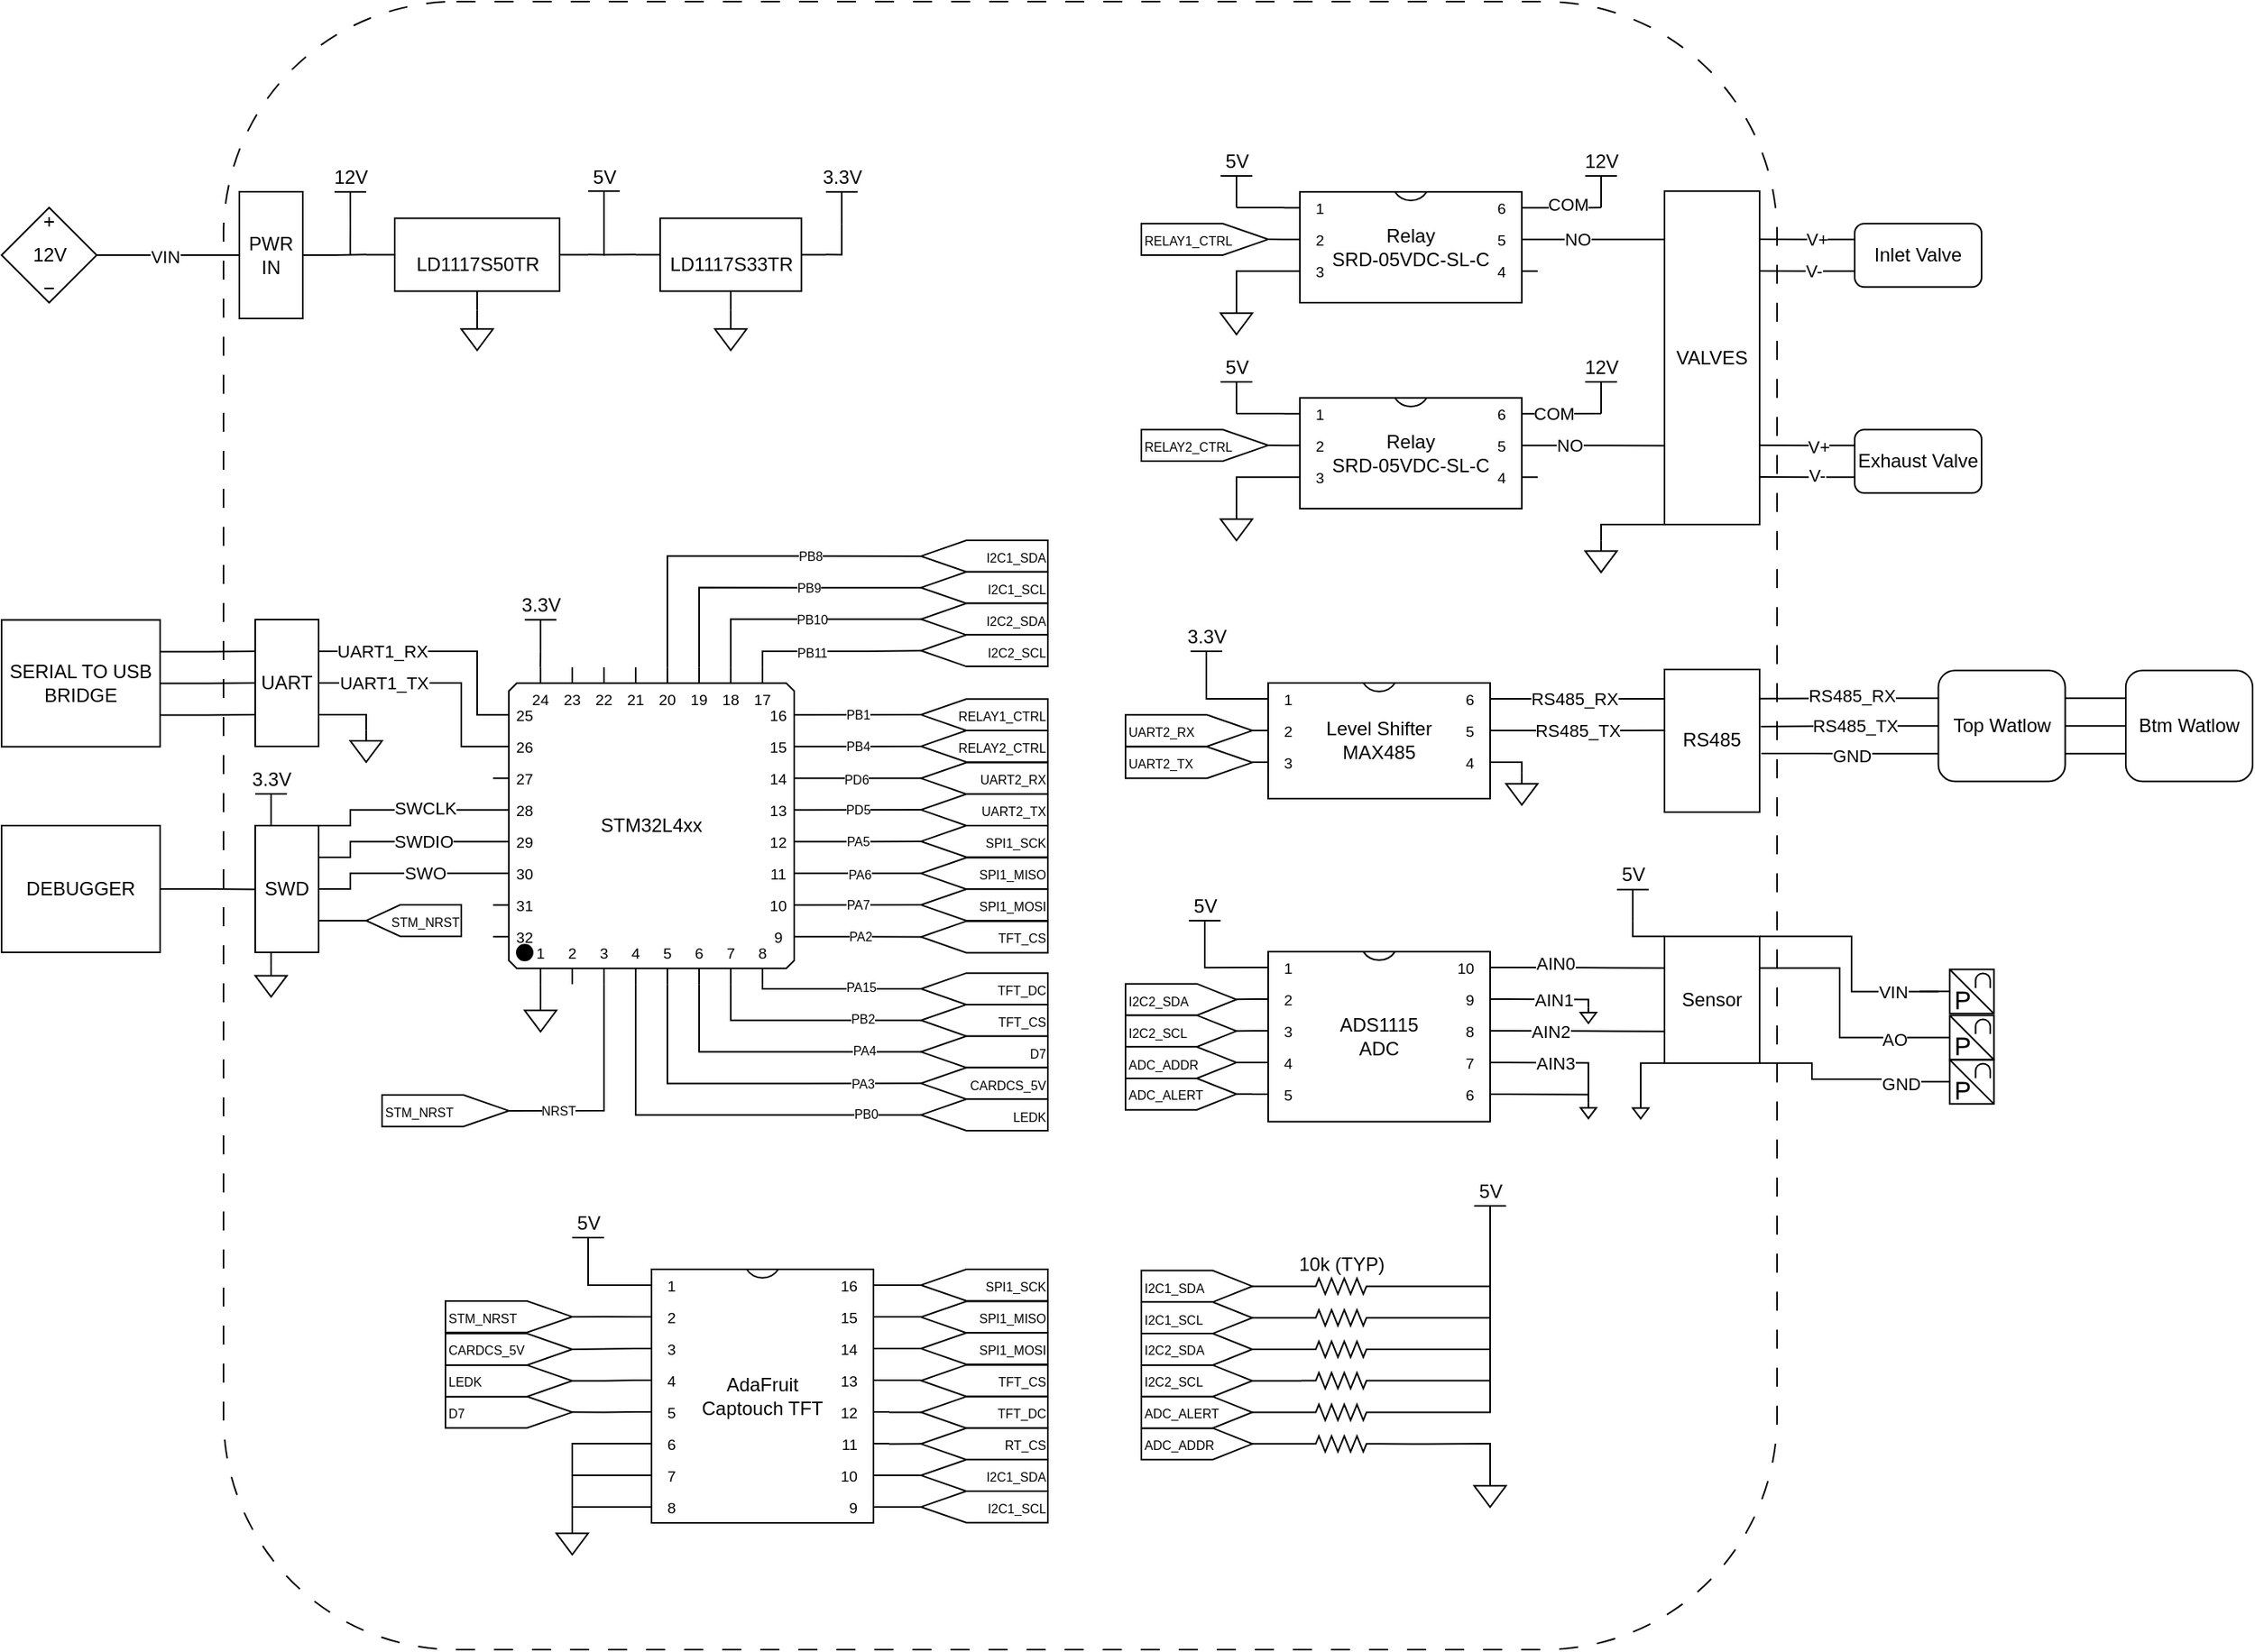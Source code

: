 <mxfile version="26.1.1">
  <diagram name="Page-1" id="Wx2j0ibqgNny6YTB7Ouq">
    <mxGraphModel dx="1219" dy="488" grid="1" gridSize="10" guides="1" tooltips="1" connect="1" arrows="0" fold="1" page="0" pageScale="1" pageWidth="850" pageHeight="1100" math="0" shadow="0">
      <root>
        <mxCell id="0" />
        <mxCell id="1" parent="0" />
        <mxCell id="5FDmYxgXOHyy_Ekkeulm-1" value="" style="rounded=1;whiteSpace=wrap;html=1;fillColor=none;dashed=1;dashPattern=12 12;movable=0;resizable=0;rotatable=0;deletable=0;editable=0;locked=1;connectable=0;" parent="1" vertex="1">
          <mxGeometry x="60" y="280" width="980" height="1040" as="geometry" />
        </mxCell>
        <mxCell id="5FDmYxgXOHyy_Ekkeulm-30" style="edgeStyle=orthogonalEdgeStyle;rounded=0;orthogonalLoop=1;jettySize=auto;html=1;exitX=1;exitY=0.5;exitDx=0;exitDy=0;exitPerimeter=0;entryX=0;entryY=0.5;entryDx=0;entryDy=0;endArrow=none;startFill=0;" parent="1" source="5FDmYxgXOHyy_Ekkeulm-2" target="5FDmYxgXOHyy_Ekkeulm-14" edge="1">
          <mxGeometry relative="1" as="geometry" />
        </mxCell>
        <mxCell id="5FDmYxgXOHyy_Ekkeulm-31" value="VIN" style="edgeLabel;html=1;align=center;verticalAlign=middle;resizable=0;points=[];" parent="5FDmYxgXOHyy_Ekkeulm-30" vertex="1" connectable="0">
          <mxGeometry x="-0.05" y="-1" relative="1" as="geometry">
            <mxPoint as="offset" />
          </mxGeometry>
        </mxCell>
        <mxCell id="5FDmYxgXOHyy_Ekkeulm-2" value="12V" style="pointerEvents=1;verticalLabelPosition=middle;shadow=0;dashed=0;align=center;html=1;verticalAlign=middle;shape=mxgraph.electrical.signal_sources.source;aspect=fixed;points=[[0.5,0,0],[1,0.5,0],[0.5,1,0],[0,0.5,0]];elSourceType=dependent;elSignalType=dc3;labelPosition=center;" parent="1" vertex="1">
          <mxGeometry x="-80" y="410" width="60" height="60" as="geometry" />
        </mxCell>
        <mxCell id="5FDmYxgXOHyy_Ekkeulm-144" style="edgeStyle=orthogonalEdgeStyle;rounded=0;orthogonalLoop=1;jettySize=auto;html=1;exitX=0;exitY=0;exitDx=0;exitDy=30;exitPerimeter=0;entryX=1;entryY=0.25;entryDx=0;entryDy=0;endArrow=none;startFill=0;" parent="1" source="5FDmYxgXOHyy_Ekkeulm-3" target="5FDmYxgXOHyy_Ekkeulm-143" edge="1">
          <mxGeometry relative="1" as="geometry">
            <Array as="points">
              <mxPoint x="220" y="730" />
              <mxPoint x="220" y="690" />
            </Array>
          </mxGeometry>
        </mxCell>
        <mxCell id="5FDmYxgXOHyy_Ekkeulm-145" value="UART1_RX" style="edgeLabel;html=1;align=center;verticalAlign=middle;resizable=0;points=[];" parent="5FDmYxgXOHyy_Ekkeulm-144" vertex="1" connectable="0">
          <mxGeometry x="0.399" y="-1" relative="1" as="geometry">
            <mxPoint x="-5" y="1" as="offset" />
          </mxGeometry>
        </mxCell>
        <mxCell id="5FDmYxgXOHyy_Ekkeulm-3" value="STM32L4xx" style="shadow=0;dashed=0;align=center;html=1;strokeWidth=1;shape=mxgraph.electrical.logic_gates.qfp_ic;whiteSpace=wrap;labelNames=a,b,c,d,e,f,g,h,i,j,k,l,m,n,o,p,q,r,s,t,u,v,w,x,y,z,a1,b1,c1,d1,e1,f1,g1,h1,i1,j1,k1,l1,m1,n1;" parent="1" vertex="1">
          <mxGeometry x="230" y="700.11" width="200" height="200" as="geometry" />
        </mxCell>
        <mxCell id="5FDmYxgXOHyy_Ekkeulm-10" value="LD1117S50TR" style="verticalLabelPosition=middle;shadow=0;dashed=0;align=center;html=1;verticalAlign=middle;shape=mxgraph.electrical.abstract.voltage_regulator;labelPosition=center;" parent="1" vertex="1">
          <mxGeometry x="150" y="416.74" width="140" height="58" as="geometry" />
        </mxCell>
        <mxCell id="5FDmYxgXOHyy_Ekkeulm-11" value="&lt;font&gt;LD1117S33TR&lt;/font&gt;" style="verticalLabelPosition=middle;shadow=0;dashed=0;align=center;html=1;verticalAlign=middle;shape=mxgraph.electrical.abstract.voltage_regulator;labelPosition=center;" parent="1" vertex="1">
          <mxGeometry x="320" y="416.74" width="120" height="58" as="geometry" />
        </mxCell>
        <mxCell id="5FDmYxgXOHyy_Ekkeulm-14" value="PWR&lt;br&gt;IN" style="rounded=0;whiteSpace=wrap;html=1;" parent="1" vertex="1">
          <mxGeometry x="70" y="400" width="40" height="80" as="geometry" />
        </mxCell>
        <mxCell id="5FDmYxgXOHyy_Ekkeulm-16" value="SWD" style="rounded=0;whiteSpace=wrap;html=1;" parent="1" vertex="1">
          <mxGeometry x="80" y="800" width="40" height="80" as="geometry" />
        </mxCell>
        <mxCell id="5FDmYxgXOHyy_Ekkeulm-186" style="edgeStyle=orthogonalEdgeStyle;rounded=0;orthogonalLoop=1;jettySize=auto;html=1;exitX=1;exitY=0.25;exitDx=0;exitDy=0;entryX=0;entryY=0.25;entryDx=0;entryDy=0;endArrow=none;startFill=0;" parent="1" source="5FDmYxgXOHyy_Ekkeulm-18" target="5FDmYxgXOHyy_Ekkeulm-184" edge="1">
          <mxGeometry relative="1" as="geometry" />
        </mxCell>
        <mxCell id="5FDmYxgXOHyy_Ekkeulm-187" style="edgeStyle=orthogonalEdgeStyle;rounded=0;orthogonalLoop=1;jettySize=auto;html=1;exitX=1;exitY=0.5;exitDx=0;exitDy=0;entryX=0;entryY=0.5;entryDx=0;entryDy=0;endArrow=none;startFill=0;" parent="1" source="5FDmYxgXOHyy_Ekkeulm-18" target="5FDmYxgXOHyy_Ekkeulm-184" edge="1">
          <mxGeometry relative="1" as="geometry" />
        </mxCell>
        <mxCell id="5FDmYxgXOHyy_Ekkeulm-188" style="edgeStyle=orthogonalEdgeStyle;rounded=0;orthogonalLoop=1;jettySize=auto;html=1;exitX=1;exitY=0.75;exitDx=0;exitDy=0;entryX=0;entryY=0.75;entryDx=0;entryDy=0;endArrow=none;startFill=0;" parent="1" source="5FDmYxgXOHyy_Ekkeulm-18" target="5FDmYxgXOHyy_Ekkeulm-184" edge="1">
          <mxGeometry relative="1" as="geometry" />
        </mxCell>
        <mxCell id="5FDmYxgXOHyy_Ekkeulm-18" value="Top Watlow" style="rounded=1;whiteSpace=wrap;html=1;" parent="1" vertex="1">
          <mxGeometry x="1141.77" y="702.1" width="80" height="70" as="geometry" />
        </mxCell>
        <mxCell id="5FDmYxgXOHyy_Ekkeulm-172" style="edgeStyle=orthogonalEdgeStyle;rounded=0;orthogonalLoop=1;jettySize=auto;html=1;exitX=1;exitY=0;exitDx=0;exitDy=10;exitPerimeter=0;endArrow=none;startFill=0;" parent="1" source="5FDmYxgXOHyy_Ekkeulm-22" edge="1">
          <mxGeometry relative="1" as="geometry">
            <mxPoint x="970" y="720" as="targetPoint" />
          </mxGeometry>
        </mxCell>
        <mxCell id="5FDmYxgXOHyy_Ekkeulm-195" value="RS485_RX" style="edgeLabel;html=1;align=center;verticalAlign=middle;resizable=0;points=[];" parent="5FDmYxgXOHyy_Ekkeulm-172" vertex="1" connectable="0">
          <mxGeometry x="-0.149" relative="1" as="geometry">
            <mxPoint as="offset" />
          </mxGeometry>
        </mxCell>
        <mxCell id="5FDmYxgXOHyy_Ekkeulm-22" value="Level Shifter&lt;br&gt;MAX485" style="shadow=0;dashed=0;align=center;html=1;strokeWidth=1;shape=mxgraph.electrical.logic_gates.dual_inline_ic;labelNames=a,b,c,d;whiteSpace=wrap;pinSpacing=20;labelCount=4;" parent="1" vertex="1">
          <mxGeometry x="709" y="710" width="160" height="72.96" as="geometry" />
        </mxCell>
        <mxCell id="AWnoZf7vvBmpPEduTlpx-25" style="edgeStyle=orthogonalEdgeStyle;rounded=0;orthogonalLoop=1;jettySize=auto;html=1;exitX=1;exitY=0;exitDx=0;exitDy=10;exitPerimeter=0;entryX=0;entryY=0.25;entryDx=0;entryDy=0;endArrow=none;startFill=0;" edge="1" parent="1" source="5FDmYxgXOHyy_Ekkeulm-23" target="5FDmYxgXOHyy_Ekkeulm-29">
          <mxGeometry relative="1" as="geometry" />
        </mxCell>
        <mxCell id="AWnoZf7vvBmpPEduTlpx-43" value="AIN0" style="edgeLabel;html=1;align=center;verticalAlign=middle;resizable=0;points=[];" vertex="1" connectable="0" parent="AWnoZf7vvBmpPEduTlpx-25">
          <mxGeometry x="-0.887" relative="1" as="geometry">
            <mxPoint x="25" y="-3" as="offset" />
          </mxGeometry>
        </mxCell>
        <mxCell id="AWnoZf7vvBmpPEduTlpx-27" style="edgeStyle=orthogonalEdgeStyle;rounded=0;orthogonalLoop=1;jettySize=auto;html=1;exitX=1;exitY=0;exitDx=0;exitDy=50;exitPerimeter=0;entryX=0;entryY=0.75;entryDx=0;entryDy=0;endArrow=none;startFill=0;" edge="1" parent="1" source="5FDmYxgXOHyy_Ekkeulm-23" target="5FDmYxgXOHyy_Ekkeulm-29">
          <mxGeometry relative="1" as="geometry" />
        </mxCell>
        <mxCell id="AWnoZf7vvBmpPEduTlpx-53" value="AIN2" style="edgeLabel;html=1;align=center;verticalAlign=middle;resizable=0;points=[];" vertex="1" connectable="0" parent="AWnoZf7vvBmpPEduTlpx-27">
          <mxGeometry x="-0.441" relative="1" as="geometry">
            <mxPoint as="offset" />
          </mxGeometry>
        </mxCell>
        <mxCell id="5FDmYxgXOHyy_Ekkeulm-23" value="ADS1115&lt;br&gt;ADC" style="shadow=0;dashed=0;align=center;html=1;strokeWidth=1;shape=mxgraph.electrical.logic_gates.dual_inline_ic;labelNames=a,b,c,d,e,f,g,h,i,j,k,l,m,n,o,p,q,r,s,t;whiteSpace=wrap;" parent="1" vertex="1">
          <mxGeometry x="709" y="879.56" width="160" height="107.26" as="geometry" />
        </mxCell>
        <mxCell id="AWnoZf7vvBmpPEduTlpx-4" style="edgeStyle=orthogonalEdgeStyle;rounded=0;orthogonalLoop=1;jettySize=auto;html=1;exitX=0;exitY=0;exitDx=0;exitDy=130;exitPerimeter=0;endArrow=none;startFill=0;" edge="1" parent="1" source="5FDmYxgXOHyy_Ekkeulm-24">
          <mxGeometry relative="1" as="geometry">
            <mxPoint x="280" y="1240" as="targetPoint" />
            <Array as="points">
              <mxPoint x="280" y="1210" />
            </Array>
          </mxGeometry>
        </mxCell>
        <mxCell id="5FDmYxgXOHyy_Ekkeulm-24" value="AdaFruit&lt;div&gt;Captouch TFT&lt;/div&gt;" style="shadow=0;dashed=0;align=center;html=1;strokeWidth=1;shape=mxgraph.electrical.logic_gates.dual_inline_ic;labelNames=a,b,c,d,e,f,g,h,i,j,k,l,m,n,o,p,q,r,s,t;whiteSpace=wrap;" parent="1" vertex="1">
          <mxGeometry x="320" y="1080" width="160" height="160" as="geometry" />
        </mxCell>
        <mxCell id="5FDmYxgXOHyy_Ekkeulm-27" value="VALVES" style="rounded=0;whiteSpace=wrap;html=1;" parent="1" vertex="1">
          <mxGeometry x="969" y="399.63" width="60" height="210.37" as="geometry" />
        </mxCell>
        <mxCell id="5FDmYxgXOHyy_Ekkeulm-28" value="RS485" style="rounded=0;whiteSpace=wrap;html=1;" parent="1" vertex="1">
          <mxGeometry x="969" y="701.48" width="60" height="90" as="geometry" />
        </mxCell>
        <mxCell id="AWnoZf7vvBmpPEduTlpx-109" style="edgeStyle=orthogonalEdgeStyle;rounded=0;orthogonalLoop=1;jettySize=auto;html=1;exitX=1;exitY=0.25;exitDx=0;exitDy=0;endArrow=none;startFill=0;" edge="1" parent="1" source="5FDmYxgXOHyy_Ekkeulm-29" target="AWnoZf7vvBmpPEduTlpx-99">
          <mxGeometry relative="1" as="geometry" />
        </mxCell>
        <mxCell id="AWnoZf7vvBmpPEduTlpx-112" value="AO" style="edgeLabel;html=1;align=center;verticalAlign=middle;resizable=0;points=[];" vertex="1" connectable="0" parent="AWnoZf7vvBmpPEduTlpx-109">
          <mxGeometry x="0.781" y="-1" relative="1" as="geometry">
            <mxPoint as="offset" />
          </mxGeometry>
        </mxCell>
        <mxCell id="5FDmYxgXOHyy_Ekkeulm-29" value="Sensor" style="rounded=0;whiteSpace=wrap;html=1;" parent="1" vertex="1">
          <mxGeometry x="969" y="869.89" width="60" height="80" as="geometry" />
        </mxCell>
        <mxCell id="5FDmYxgXOHyy_Ekkeulm-32" style="edgeStyle=orthogonalEdgeStyle;rounded=0;orthogonalLoop=1;jettySize=auto;html=1;exitX=1;exitY=0.5;exitDx=0;exitDy=0;entryX=0;entryY=0.395;entryDx=0;entryDy=0;entryPerimeter=0;endArrow=none;startFill=0;" parent="1" source="5FDmYxgXOHyy_Ekkeulm-14" target="5FDmYxgXOHyy_Ekkeulm-10" edge="1">
          <mxGeometry relative="1" as="geometry" />
        </mxCell>
        <mxCell id="5FDmYxgXOHyy_Ekkeulm-37" value="5V" style="verticalLabelPosition=top;verticalAlign=bottom;shape=mxgraph.electrical.signal_sources.vdd;shadow=0;dashed=0;align=center;strokeWidth=1;fontSize=12;html=1;flipV=1;" parent="1" vertex="1">
          <mxGeometry x="290" y="399.63" width="20" height="20" as="geometry" />
        </mxCell>
        <mxCell id="5FDmYxgXOHyy_Ekkeulm-39" style="edgeStyle=orthogonalEdgeStyle;rounded=0;orthogonalLoop=1;jettySize=auto;html=1;exitX=1;exitY=0.395;exitDx=0;exitDy=0;exitPerimeter=0;entryX=0.5;entryY=0;entryDx=0;entryDy=0;entryPerimeter=0;endArrow=none;startFill=0;" parent="1" source="5FDmYxgXOHyy_Ekkeulm-10" target="5FDmYxgXOHyy_Ekkeulm-37" edge="1">
          <mxGeometry relative="1" as="geometry" />
        </mxCell>
        <mxCell id="5FDmYxgXOHyy_Ekkeulm-41" value="" style="pointerEvents=1;verticalLabelPosition=bottom;shadow=0;dashed=0;align=center;html=1;verticalAlign=top;shape=mxgraph.electrical.signal_sources.signal_ground;" parent="1" vertex="1">
          <mxGeometry x="210" y="480" width="20" height="20" as="geometry" />
        </mxCell>
        <mxCell id="5FDmYxgXOHyy_Ekkeulm-42" style="edgeStyle=orthogonalEdgeStyle;rounded=0;orthogonalLoop=1;jettySize=auto;html=1;exitX=0.5;exitY=1;exitDx=0;exitDy=0;exitPerimeter=0;entryX=0.5;entryY=0;entryDx=0;entryDy=0;entryPerimeter=0;endArrow=none;startFill=0;" parent="1" source="5FDmYxgXOHyy_Ekkeulm-10" edge="1">
          <mxGeometry relative="1" as="geometry">
            <mxPoint x="220" y="474.74" as="targetPoint" />
          </mxGeometry>
        </mxCell>
        <mxCell id="5FDmYxgXOHyy_Ekkeulm-43" style="edgeStyle=orthogonalEdgeStyle;rounded=0;orthogonalLoop=1;jettySize=auto;html=1;exitX=0;exitY=0.395;exitDx=0;exitDy=0;exitPerimeter=0;entryX=0.5;entryY=0;entryDx=0;entryDy=0;entryPerimeter=0;endArrow=none;startFill=0;" parent="1" source="5FDmYxgXOHyy_Ekkeulm-11" target="5FDmYxgXOHyy_Ekkeulm-37" edge="1">
          <mxGeometry relative="1" as="geometry" />
        </mxCell>
        <mxCell id="5FDmYxgXOHyy_Ekkeulm-45" value="" style="pointerEvents=1;verticalLabelPosition=bottom;shadow=0;dashed=0;align=center;html=1;verticalAlign=top;shape=mxgraph.electrical.signal_sources.signal_ground;" parent="1" vertex="1">
          <mxGeometry x="370" y="480" width="20" height="20" as="geometry" />
        </mxCell>
        <mxCell id="5FDmYxgXOHyy_Ekkeulm-46" style="edgeStyle=orthogonalEdgeStyle;rounded=0;orthogonalLoop=1;jettySize=auto;html=1;exitX=0.5;exitY=1;exitDx=0;exitDy=0;exitPerimeter=0;entryX=0.5;entryY=0;entryDx=0;entryDy=0;entryPerimeter=0;endArrow=none;startFill=0;" parent="1" source="5FDmYxgXOHyy_Ekkeulm-11" edge="1">
          <mxGeometry relative="1" as="geometry">
            <mxPoint x="380" y="474.74" as="targetPoint" />
          </mxGeometry>
        </mxCell>
        <mxCell id="5FDmYxgXOHyy_Ekkeulm-47" value="3.3V" style="verticalLabelPosition=top;verticalAlign=bottom;shape=mxgraph.electrical.signal_sources.vdd;shadow=0;dashed=0;align=center;strokeWidth=1;fontSize=12;html=1;flipV=1;" parent="1" vertex="1">
          <mxGeometry x="440" y="400.11" width="20" height="20" as="geometry" />
        </mxCell>
        <mxCell id="5FDmYxgXOHyy_Ekkeulm-101" style="edgeStyle=orthogonalEdgeStyle;rounded=0;orthogonalLoop=1;jettySize=auto;html=1;exitX=1;exitY=0;exitDx=0;exitDy=30;exitPerimeter=0;entryX=0;entryY=0.25;entryDx=0;entryDy=0;endArrow=none;startFill=0;" parent="1" source="5FDmYxgXOHyy_Ekkeulm-49" target="5FDmYxgXOHyy_Ekkeulm-27" edge="1">
          <mxGeometry relative="1" as="geometry">
            <Array as="points">
              <mxPoint x="969" y="430" />
            </Array>
          </mxGeometry>
        </mxCell>
        <mxCell id="5FDmYxgXOHyy_Ekkeulm-104" value="NO" style="edgeLabel;html=1;align=center;verticalAlign=middle;resizable=0;points=[];" parent="5FDmYxgXOHyy_Ekkeulm-101" vertex="1" connectable="0">
          <mxGeometry x="-0.511" relative="1" as="geometry">
            <mxPoint as="offset" />
          </mxGeometry>
        </mxCell>
        <mxCell id="5FDmYxgXOHyy_Ekkeulm-49" value="Relay&lt;br&gt;SRD-05VDC-SL-C" style="shadow=0;dashed=0;align=center;html=1;strokeWidth=1;shape=mxgraph.electrical.logic_gates.dual_inline_ic;labelNames=a,b,c,d,a,a;whiteSpace=wrap;pinSpacing=20;labelCount=6;" parent="1" vertex="1">
          <mxGeometry x="729" y="400.11" width="160" height="69.89" as="geometry" />
        </mxCell>
        <mxCell id="5FDmYxgXOHyy_Ekkeulm-51" style="edgeStyle=orthogonalEdgeStyle;rounded=0;orthogonalLoop=1;jettySize=auto;html=1;exitX=0.5;exitY=0;exitDx=0;exitDy=0;exitPerimeter=0;endArrow=none;startFill=0;" parent="1" source="5FDmYxgXOHyy_Ekkeulm-50" edge="1">
          <mxGeometry relative="1" as="geometry">
            <mxPoint x="259.857" y="700.0" as="targetPoint" />
          </mxGeometry>
        </mxCell>
        <mxCell id="5FDmYxgXOHyy_Ekkeulm-50" value="3.3V" style="verticalLabelPosition=top;verticalAlign=bottom;shape=mxgraph.electrical.signal_sources.vdd;shadow=0;dashed=0;align=center;strokeWidth=1;fontSize=12;html=1;flipV=1;" parent="1" vertex="1">
          <mxGeometry x="250" y="670.11" width="20" height="20" as="geometry" />
        </mxCell>
        <mxCell id="5FDmYxgXOHyy_Ekkeulm-52" value="" style="pointerEvents=1;verticalLabelPosition=bottom;shadow=0;dashed=0;align=center;html=1;verticalAlign=top;shape=mxgraph.electrical.signal_sources.signal_ground;" parent="1" vertex="1">
          <mxGeometry x="250" y="910" width="20" height="20" as="geometry" />
        </mxCell>
        <mxCell id="5FDmYxgXOHyy_Ekkeulm-53" style="edgeStyle=orthogonalEdgeStyle;rounded=0;orthogonalLoop=1;jettySize=auto;html=1;exitX=0;exitY=1;exitDx=30;exitDy=0;exitPerimeter=0;entryX=0.5;entryY=0;entryDx=0;entryDy=0;entryPerimeter=0;endArrow=none;startFill=0;" parent="1" source="5FDmYxgXOHyy_Ekkeulm-3" target="5FDmYxgXOHyy_Ekkeulm-52" edge="1">
          <mxGeometry relative="1" as="geometry" />
        </mxCell>
        <mxCell id="5FDmYxgXOHyy_Ekkeulm-58" style="edgeStyle=orthogonalEdgeStyle;rounded=0;orthogonalLoop=1;jettySize=auto;html=1;exitX=1;exitY=0.5;exitDx=0;exitDy=0;endArrow=none;startFill=0;" parent="1" source="5FDmYxgXOHyy_Ekkeulm-57" edge="1">
          <mxGeometry relative="1" as="geometry">
            <mxPoint x="80" y="840.286" as="targetPoint" />
          </mxGeometry>
        </mxCell>
        <mxCell id="5FDmYxgXOHyy_Ekkeulm-57" value="DEBUGGER" style="rounded=0;whiteSpace=wrap;html=1;" parent="1" vertex="1">
          <mxGeometry x="-80" y="800" width="100" height="80" as="geometry" />
        </mxCell>
        <mxCell id="5FDmYxgXOHyy_Ekkeulm-60" style="edgeStyle=orthogonalEdgeStyle;rounded=0;orthogonalLoop=1;jettySize=auto;html=1;exitX=0.5;exitY=0;exitDx=0;exitDy=0;exitPerimeter=0;entryX=0.25;entryY=0;entryDx=0;entryDy=0;endArrow=none;startFill=0;" parent="1" source="5FDmYxgXOHyy_Ekkeulm-59" target="5FDmYxgXOHyy_Ekkeulm-16" edge="1">
          <mxGeometry relative="1" as="geometry" />
        </mxCell>
        <mxCell id="5FDmYxgXOHyy_Ekkeulm-59" value="3.3V" style="verticalLabelPosition=top;verticalAlign=bottom;shape=mxgraph.electrical.signal_sources.vdd;shadow=0;dashed=0;align=center;strokeWidth=1;fontSize=12;html=1;flipV=1;" parent="1" vertex="1">
          <mxGeometry x="80" y="780" width="20" height="20" as="geometry" />
        </mxCell>
        <mxCell id="5FDmYxgXOHyy_Ekkeulm-61" value="" style="pointerEvents=1;verticalLabelPosition=bottom;shadow=0;dashed=0;align=center;html=1;verticalAlign=top;shape=mxgraph.electrical.signal_sources.signal_ground;" parent="1" vertex="1">
          <mxGeometry x="80" y="888.07" width="20" height="20" as="geometry" />
        </mxCell>
        <mxCell id="5FDmYxgXOHyy_Ekkeulm-62" style="edgeStyle=orthogonalEdgeStyle;rounded=0;orthogonalLoop=1;jettySize=auto;html=1;exitX=0.25;exitY=1;exitDx=0;exitDy=0;entryX=0.5;entryY=0;entryDx=0;entryDy=0;entryPerimeter=0;endArrow=none;startFill=0;" parent="1" source="5FDmYxgXOHyy_Ekkeulm-16" target="5FDmYxgXOHyy_Ekkeulm-61" edge="1">
          <mxGeometry relative="1" as="geometry" />
        </mxCell>
        <mxCell id="5FDmYxgXOHyy_Ekkeulm-63" style="edgeStyle=orthogonalEdgeStyle;rounded=0;orthogonalLoop=1;jettySize=auto;html=1;exitX=1;exitY=0;exitDx=0;exitDy=0;entryX=0;entryY=0;entryDx=0;entryDy=90;entryPerimeter=0;endArrow=none;startFill=0;" parent="1" source="5FDmYxgXOHyy_Ekkeulm-16" target="5FDmYxgXOHyy_Ekkeulm-3" edge="1">
          <mxGeometry relative="1" as="geometry">
            <Array as="points">
              <mxPoint x="140" y="800" />
              <mxPoint x="140" y="790" />
            </Array>
          </mxGeometry>
        </mxCell>
        <mxCell id="5FDmYxgXOHyy_Ekkeulm-67" value="SWCLK" style="edgeLabel;html=1;align=center;verticalAlign=middle;resizable=0;points=[];" parent="5FDmYxgXOHyy_Ekkeulm-63" vertex="1" connectable="0">
          <mxGeometry x="0.279" y="1" relative="1" as="geometry">
            <mxPoint as="offset" />
          </mxGeometry>
        </mxCell>
        <mxCell id="5FDmYxgXOHyy_Ekkeulm-64" style="edgeStyle=orthogonalEdgeStyle;rounded=0;orthogonalLoop=1;jettySize=auto;html=1;exitX=1;exitY=0.25;exitDx=0;exitDy=0;entryX=0;entryY=0;entryDx=0;entryDy=110;entryPerimeter=0;endArrow=none;startFill=0;" parent="1" source="5FDmYxgXOHyy_Ekkeulm-16" target="5FDmYxgXOHyy_Ekkeulm-3" edge="1">
          <mxGeometry relative="1" as="geometry">
            <Array as="points">
              <mxPoint x="140" y="820" />
              <mxPoint x="140" y="810" />
            </Array>
          </mxGeometry>
        </mxCell>
        <mxCell id="5FDmYxgXOHyy_Ekkeulm-68" value="SWDIO" style="edgeLabel;html=1;align=center;verticalAlign=middle;resizable=0;points=[];" parent="5FDmYxgXOHyy_Ekkeulm-64" vertex="1" connectable="0">
          <mxGeometry x="0.271" relative="1" as="geometry">
            <mxPoint as="offset" />
          </mxGeometry>
        </mxCell>
        <mxCell id="5FDmYxgXOHyy_Ekkeulm-65" style="edgeStyle=orthogonalEdgeStyle;rounded=0;orthogonalLoop=1;jettySize=auto;html=1;exitX=1;exitY=0.5;exitDx=0;exitDy=0;entryX=0;entryY=0;entryDx=0;entryDy=130;entryPerimeter=0;endArrow=none;startFill=0;" parent="1" source="5FDmYxgXOHyy_Ekkeulm-16" target="5FDmYxgXOHyy_Ekkeulm-3" edge="1">
          <mxGeometry relative="1" as="geometry">
            <Array as="points">
              <mxPoint x="140" y="840" />
              <mxPoint x="140" y="830" />
            </Array>
          </mxGeometry>
        </mxCell>
        <mxCell id="5FDmYxgXOHyy_Ekkeulm-69" value="SWO" style="edgeLabel;html=1;align=center;verticalAlign=middle;resizable=0;points=[];" parent="5FDmYxgXOHyy_Ekkeulm-65" vertex="1" connectable="0">
          <mxGeometry x="0.283" relative="1" as="geometry">
            <mxPoint as="offset" />
          </mxGeometry>
        </mxCell>
        <mxCell id="5FDmYxgXOHyy_Ekkeulm-74" style="edgeStyle=orthogonalEdgeStyle;rounded=0;orthogonalLoop=1;jettySize=auto;html=1;exitX=0.5;exitY=0;exitDx=0;exitDy=0;exitPerimeter=0;endArrow=none;startFill=0;" parent="1" source="5FDmYxgXOHyy_Ekkeulm-73" edge="1">
          <mxGeometry relative="1" as="geometry">
            <mxPoint x="139.966" y="440" as="targetPoint" />
          </mxGeometry>
        </mxCell>
        <mxCell id="5FDmYxgXOHyy_Ekkeulm-73" value="12V" style="verticalLabelPosition=top;verticalAlign=bottom;shape=mxgraph.electrical.signal_sources.vdd;shadow=0;dashed=0;align=center;strokeWidth=1;fontSize=12;html=1;flipV=1;" parent="1" vertex="1">
          <mxGeometry x="130" y="400.11" width="20" height="20" as="geometry" />
        </mxCell>
        <mxCell id="5FDmYxgXOHyy_Ekkeulm-75" style="edgeStyle=orthogonalEdgeStyle;rounded=0;orthogonalLoop=1;jettySize=auto;html=1;exitX=0.5;exitY=1;exitDx=0;exitDy=0;exitPerimeter=0;entryX=0.5;entryY=0;entryDx=0;entryDy=0;entryPerimeter=0;endArrow=none;startFill=0;" parent="1" source="5FDmYxgXOHyy_Ekkeulm-10" target="5FDmYxgXOHyy_Ekkeulm-41" edge="1">
          <mxGeometry relative="1" as="geometry" />
        </mxCell>
        <mxCell id="5FDmYxgXOHyy_Ekkeulm-76" style="edgeStyle=orthogonalEdgeStyle;rounded=0;orthogonalLoop=1;jettySize=auto;html=1;exitX=0.5;exitY=1;exitDx=0;exitDy=0;exitPerimeter=0;entryX=0.5;entryY=0;entryDx=0;entryDy=0;entryPerimeter=0;endArrow=none;startFill=0;" parent="1" source="5FDmYxgXOHyy_Ekkeulm-11" target="5FDmYxgXOHyy_Ekkeulm-45" edge="1">
          <mxGeometry relative="1" as="geometry" />
        </mxCell>
        <mxCell id="5FDmYxgXOHyy_Ekkeulm-77" value="5V" style="verticalLabelPosition=top;verticalAlign=bottom;shape=mxgraph.electrical.signal_sources.vdd;shadow=0;dashed=0;align=center;strokeWidth=1;fontSize=12;html=1;flipV=1;" parent="1" vertex="1">
          <mxGeometry x="689" y="390" width="20" height="20" as="geometry" />
        </mxCell>
        <mxCell id="5FDmYxgXOHyy_Ekkeulm-78" style="edgeStyle=orthogonalEdgeStyle;rounded=0;orthogonalLoop=1;jettySize=auto;html=1;exitX=0.5;exitY=0;exitDx=0;exitDy=0;exitPerimeter=0;entryX=0;entryY=0;entryDx=0;entryDy=10;entryPerimeter=0;endArrow=none;startFill=0;" parent="1" source="5FDmYxgXOHyy_Ekkeulm-77" target="5FDmYxgXOHyy_Ekkeulm-49" edge="1">
          <mxGeometry relative="1" as="geometry" />
        </mxCell>
        <mxCell id="5FDmYxgXOHyy_Ekkeulm-79" value="&lt;font style=&quot;font-size: 8px;&quot;&gt;RELAY1_CTRL&lt;/font&gt;" style="verticalLabelPosition=middle;shadow=0;dashed=0;align=left;html=1;verticalAlign=middle;shape=mxgraph.electrical.abstract.dac;labelPosition=center;" parent="1" vertex="1">
          <mxGeometry x="639" y="420.11" width="80" height="19.89" as="geometry" />
        </mxCell>
        <mxCell id="5FDmYxgXOHyy_Ekkeulm-80" style="edgeStyle=orthogonalEdgeStyle;rounded=0;orthogonalLoop=1;jettySize=auto;html=1;exitX=1;exitY=0.5;exitDx=0;exitDy=0;exitPerimeter=0;entryX=0;entryY=0;entryDx=0;entryDy=30;entryPerimeter=0;endArrow=none;startFill=0;" parent="1" source="5FDmYxgXOHyy_Ekkeulm-79" target="5FDmYxgXOHyy_Ekkeulm-49" edge="1">
          <mxGeometry relative="1" as="geometry" />
        </mxCell>
        <mxCell id="5FDmYxgXOHyy_Ekkeulm-81" style="edgeStyle=orthogonalEdgeStyle;rounded=0;orthogonalLoop=1;jettySize=auto;html=1;exitX=1;exitY=0.395;exitDx=0;exitDy=0;exitPerimeter=0;entryX=0.5;entryY=0;entryDx=0;entryDy=0;entryPerimeter=0;endArrow=none;startFill=0;" parent="1" source="5FDmYxgXOHyy_Ekkeulm-11" target="5FDmYxgXOHyy_Ekkeulm-47" edge="1">
          <mxGeometry relative="1" as="geometry" />
        </mxCell>
        <mxCell id="5FDmYxgXOHyy_Ekkeulm-95" value="" style="pointerEvents=1;verticalLabelPosition=bottom;shadow=0;dashed=0;align=center;html=1;verticalAlign=top;shape=mxgraph.electrical.signal_sources.signal_ground;" parent="1" vertex="1">
          <mxGeometry x="689" y="470" width="20" height="20" as="geometry" />
        </mxCell>
        <mxCell id="5FDmYxgXOHyy_Ekkeulm-96" style="edgeStyle=orthogonalEdgeStyle;rounded=0;orthogonalLoop=1;jettySize=auto;html=1;exitX=0;exitY=0;exitDx=0;exitDy=50;exitPerimeter=0;entryX=0.5;entryY=0;entryDx=0;entryDy=0;entryPerimeter=0;endArrow=none;startFill=0;" parent="1" source="5FDmYxgXOHyy_Ekkeulm-49" target="5FDmYxgXOHyy_Ekkeulm-95" edge="1">
          <mxGeometry relative="1" as="geometry" />
        </mxCell>
        <mxCell id="5FDmYxgXOHyy_Ekkeulm-97" value="12V" style="verticalLabelPosition=top;verticalAlign=bottom;shape=mxgraph.electrical.signal_sources.vdd;shadow=0;dashed=0;align=center;strokeWidth=1;fontSize=12;html=1;flipV=1;" parent="1" vertex="1">
          <mxGeometry x="919" y="390" width="20" height="20" as="geometry" />
        </mxCell>
        <mxCell id="5FDmYxgXOHyy_Ekkeulm-99" style="edgeStyle=orthogonalEdgeStyle;rounded=0;orthogonalLoop=1;jettySize=auto;html=1;exitX=1;exitY=0;exitDx=0;exitDy=10;exitPerimeter=0;entryX=0.5;entryY=0;entryDx=0;entryDy=0;entryPerimeter=0;endArrow=none;startFill=0;" parent="1" source="5FDmYxgXOHyy_Ekkeulm-49" target="5FDmYxgXOHyy_Ekkeulm-97" edge="1">
          <mxGeometry relative="1" as="geometry">
            <Array as="points">
              <mxPoint x="919" y="410" />
              <mxPoint x="919" y="410" />
            </Array>
          </mxGeometry>
        </mxCell>
        <mxCell id="5FDmYxgXOHyy_Ekkeulm-100" value="COM" style="edgeLabel;html=1;align=center;verticalAlign=middle;resizable=0;points=[];" parent="5FDmYxgXOHyy_Ekkeulm-99" vertex="1" connectable="0">
          <mxGeometry x="-0.04" y="2" relative="1" as="geometry">
            <mxPoint as="offset" />
          </mxGeometry>
        </mxCell>
        <mxCell id="5FDmYxgXOHyy_Ekkeulm-116" style="edgeStyle=orthogonalEdgeStyle;rounded=0;orthogonalLoop=1;jettySize=auto;html=1;exitX=1;exitY=0;exitDx=0;exitDy=30;exitPerimeter=0;endArrow=none;startFill=0;" parent="1" source="5FDmYxgXOHyy_Ekkeulm-106" edge="1">
          <mxGeometry relative="1" as="geometry">
            <mxPoint x="969" y="560.222" as="targetPoint" />
          </mxGeometry>
        </mxCell>
        <mxCell id="5FDmYxgXOHyy_Ekkeulm-117" value="NO" style="edgeLabel;html=1;align=center;verticalAlign=middle;resizable=0;points=[];" parent="5FDmYxgXOHyy_Ekkeulm-116" vertex="1" connectable="0">
          <mxGeometry x="-0.254" relative="1" as="geometry">
            <mxPoint x="-10" as="offset" />
          </mxGeometry>
        </mxCell>
        <mxCell id="5FDmYxgXOHyy_Ekkeulm-106" value="Relay&lt;br&gt;SRD-05VDC-SL-C" style="shadow=0;dashed=0;align=center;html=1;strokeWidth=1;shape=mxgraph.electrical.logic_gates.dual_inline_ic;labelNames=a,b,c,d,a,a;whiteSpace=wrap;pinSpacing=20;labelCount=6;" parent="1" vertex="1">
          <mxGeometry x="729" y="530.11" width="160" height="69.89" as="geometry" />
        </mxCell>
        <mxCell id="5FDmYxgXOHyy_Ekkeulm-107" value="5V" style="verticalLabelPosition=top;verticalAlign=bottom;shape=mxgraph.electrical.signal_sources.vdd;shadow=0;dashed=0;align=center;strokeWidth=1;fontSize=12;html=1;flipV=1;" parent="1" vertex="1">
          <mxGeometry x="689" y="520" width="20" height="20" as="geometry" />
        </mxCell>
        <mxCell id="5FDmYxgXOHyy_Ekkeulm-108" style="edgeStyle=orthogonalEdgeStyle;rounded=0;orthogonalLoop=1;jettySize=auto;html=1;exitX=0.5;exitY=0;exitDx=0;exitDy=0;exitPerimeter=0;entryX=0;entryY=0;entryDx=0;entryDy=10;entryPerimeter=0;endArrow=none;startFill=0;" parent="1" source="5FDmYxgXOHyy_Ekkeulm-107" target="5FDmYxgXOHyy_Ekkeulm-106" edge="1">
          <mxGeometry relative="1" as="geometry" />
        </mxCell>
        <mxCell id="5FDmYxgXOHyy_Ekkeulm-109" value="&lt;font style=&quot;font-size: 8px;&quot;&gt;RELAY2_CTRL&lt;/font&gt;" style="verticalLabelPosition=middle;shadow=0;dashed=0;align=left;html=1;verticalAlign=middle;shape=mxgraph.electrical.abstract.dac;labelPosition=center;" parent="1" vertex="1">
          <mxGeometry x="639" y="550.11" width="80" height="19.89" as="geometry" />
        </mxCell>
        <mxCell id="5FDmYxgXOHyy_Ekkeulm-110" style="edgeStyle=orthogonalEdgeStyle;rounded=0;orthogonalLoop=1;jettySize=auto;html=1;exitX=1;exitY=0.5;exitDx=0;exitDy=0;exitPerimeter=0;entryX=0;entryY=0;entryDx=0;entryDy=30;entryPerimeter=0;endArrow=none;startFill=0;" parent="1" source="5FDmYxgXOHyy_Ekkeulm-109" target="5FDmYxgXOHyy_Ekkeulm-106" edge="1">
          <mxGeometry relative="1" as="geometry" />
        </mxCell>
        <mxCell id="5FDmYxgXOHyy_Ekkeulm-111" value="" style="pointerEvents=1;verticalLabelPosition=bottom;shadow=0;dashed=0;align=center;html=1;verticalAlign=top;shape=mxgraph.electrical.signal_sources.signal_ground;" parent="1" vertex="1">
          <mxGeometry x="689" y="600" width="20" height="20" as="geometry" />
        </mxCell>
        <mxCell id="5FDmYxgXOHyy_Ekkeulm-112" style="edgeStyle=orthogonalEdgeStyle;rounded=0;orthogonalLoop=1;jettySize=auto;html=1;exitX=0;exitY=0;exitDx=0;exitDy=50;exitPerimeter=0;entryX=0.5;entryY=0;entryDx=0;entryDy=0;entryPerimeter=0;endArrow=none;startFill=0;" parent="1" source="5FDmYxgXOHyy_Ekkeulm-106" target="5FDmYxgXOHyy_Ekkeulm-111" edge="1">
          <mxGeometry relative="1" as="geometry" />
        </mxCell>
        <mxCell id="5FDmYxgXOHyy_Ekkeulm-113" style="edgeStyle=orthogonalEdgeStyle;rounded=0;orthogonalLoop=1;jettySize=auto;html=1;exitX=1;exitY=0;exitDx=0;exitDy=10;exitPerimeter=0;entryX=0.5;entryY=0;entryDx=0;entryDy=0;entryPerimeter=0;endArrow=none;startFill=0;" parent="1" source="5FDmYxgXOHyy_Ekkeulm-106" target="5FDmYxgXOHyy_Ekkeulm-115" edge="1">
          <mxGeometry relative="1" as="geometry">
            <mxPoint x="929" y="540" as="targetPoint" />
            <Array as="points">
              <mxPoint x="929" y="540" />
            </Array>
          </mxGeometry>
        </mxCell>
        <mxCell id="5FDmYxgXOHyy_Ekkeulm-114" value="COM" style="edgeLabel;html=1;align=center;verticalAlign=middle;resizable=0;points=[];" parent="5FDmYxgXOHyy_Ekkeulm-113" vertex="1" connectable="0">
          <mxGeometry x="-0.04" y="2" relative="1" as="geometry">
            <mxPoint x="-9" y="2" as="offset" />
          </mxGeometry>
        </mxCell>
        <mxCell id="5FDmYxgXOHyy_Ekkeulm-115" value="12V" style="verticalLabelPosition=top;verticalAlign=bottom;shape=mxgraph.electrical.signal_sources.vdd;shadow=0;dashed=0;align=center;strokeWidth=1;fontSize=12;html=1;flipV=1;" parent="1" vertex="1">
          <mxGeometry x="919" y="520" width="20" height="20" as="geometry" />
        </mxCell>
        <mxCell id="5FDmYxgXOHyy_Ekkeulm-119" style="edgeStyle=orthogonalEdgeStyle;rounded=0;orthogonalLoop=1;jettySize=auto;html=1;exitX=0.5;exitY=0;exitDx=0;exitDy=0;exitPerimeter=0;endArrow=none;startFill=0;" parent="1" source="5FDmYxgXOHyy_Ekkeulm-118" edge="1">
          <mxGeometry relative="1" as="geometry">
            <mxPoint x="969" y="610" as="targetPoint" />
            <Array as="points">
              <mxPoint x="929" y="610" />
            </Array>
          </mxGeometry>
        </mxCell>
        <mxCell id="5FDmYxgXOHyy_Ekkeulm-118" value="" style="pointerEvents=1;verticalLabelPosition=bottom;shadow=0;dashed=0;align=center;html=1;verticalAlign=top;shape=mxgraph.electrical.signal_sources.signal_ground;" parent="1" vertex="1">
          <mxGeometry x="919" y="620.11" width="20" height="20" as="geometry" />
        </mxCell>
        <mxCell id="5FDmYxgXOHyy_Ekkeulm-126" style="edgeStyle=orthogonalEdgeStyle;rounded=0;orthogonalLoop=1;jettySize=auto;html=1;exitX=0;exitY=0.25;exitDx=0;exitDy=0;endArrow=none;startFill=0;" parent="1" source="5FDmYxgXOHyy_Ekkeulm-121" edge="1">
          <mxGeometry relative="1" as="geometry">
            <mxPoint x="1029" y="430.038" as="targetPoint" />
          </mxGeometry>
        </mxCell>
        <mxCell id="5FDmYxgXOHyy_Ekkeulm-127" value="V+" style="edgeLabel;html=1;align=center;verticalAlign=middle;resizable=0;points=[];" parent="5FDmYxgXOHyy_Ekkeulm-126" vertex="1" connectable="0">
          <mxGeometry x="-0.203" relative="1" as="geometry">
            <mxPoint as="offset" />
          </mxGeometry>
        </mxCell>
        <mxCell id="5FDmYxgXOHyy_Ekkeulm-128" style="edgeStyle=orthogonalEdgeStyle;rounded=0;orthogonalLoop=1;jettySize=auto;html=1;exitX=0;exitY=0.75;exitDx=0;exitDy=0;endArrow=none;startFill=0;" parent="1" source="5FDmYxgXOHyy_Ekkeulm-121" edge="1">
          <mxGeometry relative="1" as="geometry">
            <mxPoint x="1029" y="450.038" as="targetPoint" />
          </mxGeometry>
        </mxCell>
        <mxCell id="5FDmYxgXOHyy_Ekkeulm-129" value="V-" style="edgeLabel;html=1;align=center;verticalAlign=middle;resizable=0;points=[];" parent="5FDmYxgXOHyy_Ekkeulm-128" vertex="1" connectable="0">
          <mxGeometry x="-0.12" relative="1" as="geometry">
            <mxPoint as="offset" />
          </mxGeometry>
        </mxCell>
        <mxCell id="5FDmYxgXOHyy_Ekkeulm-121" value="Inlet Valve" style="rounded=1;whiteSpace=wrap;html=1;" parent="1" vertex="1">
          <mxGeometry x="1089" y="420.11" width="80" height="40" as="geometry" />
        </mxCell>
        <mxCell id="5FDmYxgXOHyy_Ekkeulm-130" style="edgeStyle=orthogonalEdgeStyle;rounded=0;orthogonalLoop=1;jettySize=auto;html=1;exitX=0;exitY=0.25;exitDx=0;exitDy=0;endArrow=none;startFill=0;" parent="1" source="5FDmYxgXOHyy_Ekkeulm-122" edge="1">
          <mxGeometry relative="1" as="geometry">
            <mxPoint x="1029" y="560.038" as="targetPoint" />
          </mxGeometry>
        </mxCell>
        <mxCell id="5FDmYxgXOHyy_Ekkeulm-131" value="V+" style="edgeLabel;html=1;align=center;verticalAlign=middle;resizable=0;points=[];" parent="5FDmYxgXOHyy_Ekkeulm-130" vertex="1" connectable="0">
          <mxGeometry x="-0.243" y="1" relative="1" as="geometry">
            <mxPoint as="offset" />
          </mxGeometry>
        </mxCell>
        <mxCell id="5FDmYxgXOHyy_Ekkeulm-132" style="edgeStyle=orthogonalEdgeStyle;rounded=0;orthogonalLoop=1;jettySize=auto;html=1;exitX=0;exitY=0.75;exitDx=0;exitDy=0;endArrow=none;startFill=0;" parent="1" source="5FDmYxgXOHyy_Ekkeulm-122" edge="1">
          <mxGeometry relative="1" as="geometry">
            <mxPoint x="1029" y="580.038" as="targetPoint" />
          </mxGeometry>
        </mxCell>
        <mxCell id="5FDmYxgXOHyy_Ekkeulm-133" value="V-" style="edgeLabel;html=1;align=center;verticalAlign=middle;resizable=0;points=[];" parent="5FDmYxgXOHyy_Ekkeulm-132" vertex="1" connectable="0">
          <mxGeometry x="-0.19" y="-1" relative="1" as="geometry">
            <mxPoint as="offset" />
          </mxGeometry>
        </mxCell>
        <mxCell id="5FDmYxgXOHyy_Ekkeulm-122" value="Exhaust Valve" style="rounded=1;whiteSpace=wrap;html=1;" parent="1" vertex="1">
          <mxGeometry x="1089" y="550.11" width="80" height="40" as="geometry" />
        </mxCell>
        <mxCell id="5FDmYxgXOHyy_Ekkeulm-135" value="&lt;font style=&quot;font-size: 8px;&quot;&gt;RELAY1_CTRL&lt;/font&gt;" style="verticalLabelPosition=middle;shadow=0;dashed=0;align=right;html=1;verticalAlign=middle;shape=mxgraph.electrical.abstract.dac;labelPosition=center;flipH=1;" parent="1" vertex="1">
          <mxGeometry x="500" y="720.11" width="80" height="19.89" as="geometry" />
        </mxCell>
        <mxCell id="5FDmYxgXOHyy_Ekkeulm-136" style="edgeStyle=orthogonalEdgeStyle;rounded=0;orthogonalLoop=1;jettySize=auto;html=1;exitX=1;exitY=0;exitDx=0;exitDy=30;exitPerimeter=0;entryX=1;entryY=0.5;entryDx=0;entryDy=0;entryPerimeter=0;endArrow=none;startFill=0;" parent="1" source="5FDmYxgXOHyy_Ekkeulm-3" target="5FDmYxgXOHyy_Ekkeulm-135" edge="1">
          <mxGeometry relative="1" as="geometry" />
        </mxCell>
        <mxCell id="5FDmYxgXOHyy_Ekkeulm-138" value="PB1" style="edgeLabel;html=1;align=center;verticalAlign=middle;resizable=0;points=[];fontSize=8;" parent="5FDmYxgXOHyy_Ekkeulm-136" vertex="1" connectable="0">
          <mxGeometry x="-0.351" relative="1" as="geometry">
            <mxPoint x="7" as="offset" />
          </mxGeometry>
        </mxCell>
        <mxCell id="5FDmYxgXOHyy_Ekkeulm-139" value="&lt;font style=&quot;font-size: 8px;&quot;&gt;RELAY2_CTRL&lt;/font&gt;" style="verticalLabelPosition=middle;shadow=0;dashed=0;align=right;html=1;verticalAlign=middle;shape=mxgraph.electrical.abstract.dac;labelPosition=center;flipH=1;" parent="1" vertex="1">
          <mxGeometry x="500" y="740" width="80" height="19.89" as="geometry" />
        </mxCell>
        <mxCell id="5FDmYxgXOHyy_Ekkeulm-141" style="edgeStyle=orthogonalEdgeStyle;rounded=0;orthogonalLoop=1;jettySize=auto;html=1;exitX=1;exitY=0;exitDx=0;exitDy=50;exitPerimeter=0;entryX=1;entryY=0.5;entryDx=0;entryDy=0;entryPerimeter=0;endArrow=none;startFill=0;" parent="1" source="5FDmYxgXOHyy_Ekkeulm-3" target="5FDmYxgXOHyy_Ekkeulm-139" edge="1">
          <mxGeometry relative="1" as="geometry" />
        </mxCell>
        <mxCell id="5FDmYxgXOHyy_Ekkeulm-142" value="PB4" style="edgeLabel;html=1;align=center;verticalAlign=middle;resizable=0;points=[];fontSize=8;" parent="5FDmYxgXOHyy_Ekkeulm-141" vertex="1" connectable="0">
          <mxGeometry x="-0.448" relative="1" as="geometry">
            <mxPoint x="10" as="offset" />
          </mxGeometry>
        </mxCell>
        <mxCell id="5FDmYxgXOHyy_Ekkeulm-143" value="UART" style="rounded=0;whiteSpace=wrap;html=1;" parent="1" vertex="1">
          <mxGeometry x="80" y="670" width="40" height="80" as="geometry" />
        </mxCell>
        <mxCell id="5FDmYxgXOHyy_Ekkeulm-146" style="edgeStyle=orthogonalEdgeStyle;rounded=0;orthogonalLoop=1;jettySize=auto;html=1;exitX=1;exitY=0.5;exitDx=0;exitDy=0;entryX=0;entryY=0;entryDx=0;entryDy=50;entryPerimeter=0;endArrow=none;startFill=0;" parent="1" source="5FDmYxgXOHyy_Ekkeulm-143" target="5FDmYxgXOHyy_Ekkeulm-3" edge="1">
          <mxGeometry relative="1" as="geometry">
            <Array as="points">
              <mxPoint x="210" y="710" />
              <mxPoint x="210" y="750" />
            </Array>
          </mxGeometry>
        </mxCell>
        <mxCell id="5FDmYxgXOHyy_Ekkeulm-147" value="UART1_TX" style="edgeLabel;html=1;align=center;verticalAlign=middle;resizable=0;points=[];" parent="5FDmYxgXOHyy_Ekkeulm-146" vertex="1" connectable="0">
          <mxGeometry x="-0.437" y="1" relative="1" as="geometry">
            <mxPoint x="-2" y="1" as="offset" />
          </mxGeometry>
        </mxCell>
        <mxCell id="5FDmYxgXOHyy_Ekkeulm-148" value="" style="pointerEvents=1;verticalLabelPosition=bottom;shadow=0;dashed=0;align=center;html=1;verticalAlign=top;shape=mxgraph.electrical.signal_sources.signal_ground;" parent="1" vertex="1">
          <mxGeometry x="140" y="739.89" width="20" height="20" as="geometry" />
        </mxCell>
        <mxCell id="5FDmYxgXOHyy_Ekkeulm-149" style="edgeStyle=orthogonalEdgeStyle;rounded=0;orthogonalLoop=1;jettySize=auto;html=1;exitX=1;exitY=0.75;exitDx=0;exitDy=0;entryX=0.5;entryY=0;entryDx=0;entryDy=0;entryPerimeter=0;endArrow=none;startFill=0;" parent="1" source="5FDmYxgXOHyy_Ekkeulm-143" target="5FDmYxgXOHyy_Ekkeulm-148" edge="1">
          <mxGeometry relative="1" as="geometry" />
        </mxCell>
        <mxCell id="5FDmYxgXOHyy_Ekkeulm-150" value="&lt;span style=&quot;font-size: 8px;&quot;&gt;UART2_RX&lt;/span&gt;" style="verticalLabelPosition=middle;shadow=0;dashed=0;align=left;html=1;verticalAlign=middle;shape=mxgraph.electrical.abstract.dac;labelPosition=center;" parent="1" vertex="1">
          <mxGeometry x="629" y="730.11" width="80" height="19.89" as="geometry" />
        </mxCell>
        <mxCell id="5FDmYxgXOHyy_Ekkeulm-151" value="&lt;span style=&quot;font-size: 8px;&quot;&gt;UART2_TX&lt;/span&gt;" style="verticalLabelPosition=middle;shadow=0;dashed=0;align=left;html=1;verticalAlign=middle;shape=mxgraph.electrical.abstract.dac;labelPosition=center;" parent="1" vertex="1">
          <mxGeometry x="629" y="750.22" width="80" height="19.89" as="geometry" />
        </mxCell>
        <mxCell id="5FDmYxgXOHyy_Ekkeulm-154" value="&lt;span style=&quot;font-size: 8px;&quot;&gt;UART2_RX&lt;/span&gt;" style="verticalLabelPosition=middle;shadow=0;dashed=0;align=right;html=1;verticalAlign=middle;shape=mxgraph.electrical.abstract.dac;labelPosition=center;flipH=1;" parent="1" vertex="1">
          <mxGeometry x="500" y="760.22" width="80" height="19.89" as="geometry" />
        </mxCell>
        <mxCell id="5FDmYxgXOHyy_Ekkeulm-155" value="&lt;span style=&quot;font-size: 8px;&quot;&gt;UART2_TX&lt;/span&gt;" style="verticalLabelPosition=middle;shadow=0;dashed=0;align=right;html=1;verticalAlign=middle;shape=mxgraph.electrical.abstract.dac;labelPosition=center;flipH=1;" parent="1" vertex="1">
          <mxGeometry x="500" y="780.11" width="80" height="19.89" as="geometry" />
        </mxCell>
        <mxCell id="5FDmYxgXOHyy_Ekkeulm-156" style="edgeStyle=orthogonalEdgeStyle;rounded=0;orthogonalLoop=1;jettySize=auto;html=1;exitX=1;exitY=0;exitDx=0;exitDy=70;exitPerimeter=0;entryX=1;entryY=0.5;entryDx=0;entryDy=0;entryPerimeter=0;endArrow=none;startFill=0;" parent="1" source="5FDmYxgXOHyy_Ekkeulm-3" target="5FDmYxgXOHyy_Ekkeulm-154" edge="1">
          <mxGeometry relative="1" as="geometry" />
        </mxCell>
        <mxCell id="5FDmYxgXOHyy_Ekkeulm-157" value="PD6" style="edgeLabel;html=1;align=center;verticalAlign=middle;resizable=0;points=[];fontSize=8;" parent="5FDmYxgXOHyy_Ekkeulm-156" vertex="1" connectable="0">
          <mxGeometry x="-0.189" y="-1" relative="1" as="geometry">
            <mxPoint as="offset" />
          </mxGeometry>
        </mxCell>
        <mxCell id="5FDmYxgXOHyy_Ekkeulm-158" style="edgeStyle=orthogonalEdgeStyle;rounded=0;orthogonalLoop=1;jettySize=auto;html=1;exitX=1;exitY=0;exitDx=0;exitDy=90;exitPerimeter=0;entryX=1;entryY=0.5;entryDx=0;entryDy=0;entryPerimeter=0;endArrow=none;startFill=0;" parent="1" source="5FDmYxgXOHyy_Ekkeulm-3" target="5FDmYxgXOHyy_Ekkeulm-155" edge="1">
          <mxGeometry relative="1" as="geometry" />
        </mxCell>
        <mxCell id="5FDmYxgXOHyy_Ekkeulm-159" value="PD5" style="edgeLabel;html=1;align=center;verticalAlign=middle;resizable=0;points=[];fontSize=8;" parent="5FDmYxgXOHyy_Ekkeulm-158" vertex="1" connectable="0">
          <mxGeometry x="-0.147" y="-1" relative="1" as="geometry">
            <mxPoint y="-1" as="offset" />
          </mxGeometry>
        </mxCell>
        <mxCell id="5FDmYxgXOHyy_Ekkeulm-162" value="3.3V" style="verticalLabelPosition=top;verticalAlign=bottom;shape=mxgraph.electrical.signal_sources.vdd;shadow=0;dashed=0;align=center;strokeWidth=1;fontSize=12;html=1;flipV=1;" parent="1" vertex="1">
          <mxGeometry x="670" y="690" width="20" height="20" as="geometry" />
        </mxCell>
        <mxCell id="5FDmYxgXOHyy_Ekkeulm-163" style="edgeStyle=orthogonalEdgeStyle;rounded=0;orthogonalLoop=1;jettySize=auto;html=1;exitX=0;exitY=0;exitDx=0;exitDy=10;exitPerimeter=0;entryX=0.5;entryY=0;entryDx=0;entryDy=0;entryPerimeter=0;endArrow=none;startFill=0;" parent="1" source="5FDmYxgXOHyy_Ekkeulm-22" target="5FDmYxgXOHyy_Ekkeulm-162" edge="1">
          <mxGeometry relative="1" as="geometry" />
        </mxCell>
        <mxCell id="5FDmYxgXOHyy_Ekkeulm-164" value="" style="pointerEvents=1;verticalLabelPosition=bottom;shadow=0;dashed=0;align=center;html=1;verticalAlign=top;shape=mxgraph.electrical.signal_sources.signal_ground;" parent="1" vertex="1">
          <mxGeometry x="869" y="766.93" width="20" height="20" as="geometry" />
        </mxCell>
        <mxCell id="5FDmYxgXOHyy_Ekkeulm-165" style="edgeStyle=orthogonalEdgeStyle;rounded=0;orthogonalLoop=1;jettySize=auto;html=1;exitX=1;exitY=0;exitDx=0;exitDy=50;exitPerimeter=0;entryX=0.5;entryY=0;entryDx=0;entryDy=0;entryPerimeter=0;endArrow=none;startFill=0;" parent="1" source="5FDmYxgXOHyy_Ekkeulm-22" target="5FDmYxgXOHyy_Ekkeulm-164" edge="1">
          <mxGeometry relative="1" as="geometry" />
        </mxCell>
        <mxCell id="5FDmYxgXOHyy_Ekkeulm-173" style="edgeStyle=orthogonalEdgeStyle;rounded=0;orthogonalLoop=1;jettySize=auto;html=1;exitX=1;exitY=0;exitDx=0;exitDy=30;exitPerimeter=0;entryX=0.002;entryY=0.426;entryDx=0;entryDy=0;entryPerimeter=0;endArrow=none;startFill=0;" parent="1" source="5FDmYxgXOHyy_Ekkeulm-22" target="5FDmYxgXOHyy_Ekkeulm-28" edge="1">
          <mxGeometry relative="1" as="geometry" />
        </mxCell>
        <mxCell id="5FDmYxgXOHyy_Ekkeulm-196" value="RS485_TX" style="edgeLabel;html=1;align=center;verticalAlign=middle;resizable=0;points=[];" parent="5FDmYxgXOHyy_Ekkeulm-173" vertex="1" connectable="0">
          <mxGeometry x="-0.11" relative="1" as="geometry">
            <mxPoint as="offset" />
          </mxGeometry>
        </mxCell>
        <mxCell id="5FDmYxgXOHyy_Ekkeulm-178" style="edgeStyle=orthogonalEdgeStyle;rounded=0;orthogonalLoop=1;jettySize=auto;html=1;exitX=0;exitY=0.25;exitDx=0;exitDy=0;entryX=1.005;entryY=0.204;entryDx=0;entryDy=0;entryPerimeter=0;endArrow=none;startFill=0;" parent="1" source="5FDmYxgXOHyy_Ekkeulm-18" target="5FDmYxgXOHyy_Ekkeulm-28" edge="1">
          <mxGeometry relative="1" as="geometry" />
        </mxCell>
        <mxCell id="5FDmYxgXOHyy_Ekkeulm-181" value="RS485_RX" style="edgeLabel;html=1;align=center;verticalAlign=middle;resizable=0;points=[];" parent="5FDmYxgXOHyy_Ekkeulm-178" vertex="1" connectable="0">
          <mxGeometry x="0.001" y="-1" relative="1" as="geometry">
            <mxPoint x="1" y="-1" as="offset" />
          </mxGeometry>
        </mxCell>
        <mxCell id="5FDmYxgXOHyy_Ekkeulm-179" style="edgeStyle=orthogonalEdgeStyle;rounded=0;orthogonalLoop=1;jettySize=auto;html=1;exitX=0;exitY=0.5;exitDx=0;exitDy=0;entryX=1.013;entryY=0.4;entryDx=0;entryDy=0;entryPerimeter=0;endArrow=none;startFill=0;" parent="1" source="5FDmYxgXOHyy_Ekkeulm-18" target="5FDmYxgXOHyy_Ekkeulm-28" edge="1">
          <mxGeometry relative="1" as="geometry" />
        </mxCell>
        <mxCell id="5FDmYxgXOHyy_Ekkeulm-182" value="RS485_TX" style="edgeLabel;html=1;align=center;verticalAlign=middle;resizable=0;points=[];" parent="5FDmYxgXOHyy_Ekkeulm-179" vertex="1" connectable="0">
          <mxGeometry x="-0.046" y="-1" relative="1" as="geometry">
            <mxPoint y="1" as="offset" />
          </mxGeometry>
        </mxCell>
        <mxCell id="5FDmYxgXOHyy_Ekkeulm-180" style="edgeStyle=orthogonalEdgeStyle;rounded=0;orthogonalLoop=1;jettySize=auto;html=1;exitX=0;exitY=0.75;exitDx=0;exitDy=0;entryX=1.017;entryY=0.589;entryDx=0;entryDy=0;entryPerimeter=0;endArrow=none;startFill=0;" parent="1" source="5FDmYxgXOHyy_Ekkeulm-18" target="5FDmYxgXOHyy_Ekkeulm-28" edge="1">
          <mxGeometry relative="1" as="geometry" />
        </mxCell>
        <mxCell id="5FDmYxgXOHyy_Ekkeulm-183" value="GND" style="edgeLabel;html=1;align=center;verticalAlign=middle;resizable=0;points=[];" parent="5FDmYxgXOHyy_Ekkeulm-180" vertex="1" connectable="0">
          <mxGeometry x="0.008" y="1" relative="1" as="geometry">
            <mxPoint x="1" as="offset" />
          </mxGeometry>
        </mxCell>
        <mxCell id="5FDmYxgXOHyy_Ekkeulm-184" value="Btm Watlow" style="rounded=1;whiteSpace=wrap;html=1;" parent="1" vertex="1">
          <mxGeometry x="1260" y="702.1" width="80" height="70" as="geometry" />
        </mxCell>
        <mxCell id="5FDmYxgXOHyy_Ekkeulm-193" style="edgeStyle=orthogonalEdgeStyle;rounded=0;orthogonalLoop=1;jettySize=auto;html=1;exitX=1;exitY=0.5;exitDx=0;exitDy=0;exitPerimeter=0;entryX=0;entryY=0;entryDx=0;entryDy=30;entryPerimeter=0;endArrow=none;startFill=0;" parent="1" source="5FDmYxgXOHyy_Ekkeulm-150" target="5FDmYxgXOHyy_Ekkeulm-22" edge="1">
          <mxGeometry relative="1" as="geometry" />
        </mxCell>
        <mxCell id="5FDmYxgXOHyy_Ekkeulm-194" style="edgeStyle=orthogonalEdgeStyle;rounded=0;orthogonalLoop=1;jettySize=auto;html=1;exitX=1;exitY=0.5;exitDx=0;exitDy=0;exitPerimeter=0;entryX=0;entryY=0;entryDx=0;entryDy=50;entryPerimeter=0;endArrow=none;startFill=0;" parent="1" source="5FDmYxgXOHyy_Ekkeulm-151" target="5FDmYxgXOHyy_Ekkeulm-22" edge="1">
          <mxGeometry relative="1" as="geometry" />
        </mxCell>
        <mxCell id="PGR386nJNtQrLjjZ0Usx-1" value="" style="pointerEvents=1;verticalLabelPosition=bottom;shadow=0;dashed=0;align=center;html=1;verticalAlign=top;shape=mxgraph.electrical.signal_sources.signal_ground;" parent="1" vertex="1">
          <mxGeometry x="270" y="1240" width="20" height="20" as="geometry" />
        </mxCell>
        <mxCell id="1EDug0upA24O64B4f9iG-2" value="5V" style="verticalLabelPosition=top;verticalAlign=bottom;shape=mxgraph.electrical.signal_sources.vdd;shadow=0;dashed=0;align=center;strokeWidth=1;fontSize=12;html=1;flipV=1;" parent="1" vertex="1">
          <mxGeometry x="280" y="1060" width="20" height="20" as="geometry" />
        </mxCell>
        <mxCell id="1EDug0upA24O64B4f9iG-4" style="edgeStyle=orthogonalEdgeStyle;rounded=0;orthogonalLoop=1;jettySize=auto;html=1;exitX=0;exitY=0;exitDx=0;exitDy=10;exitPerimeter=0;entryX=0.5;entryY=0;entryDx=0;entryDy=0;entryPerimeter=0;endArrow=none;startFill=0;" parent="1" source="5FDmYxgXOHyy_Ekkeulm-24" target="1EDug0upA24O64B4f9iG-2" edge="1">
          <mxGeometry relative="1" as="geometry" />
        </mxCell>
        <mxCell id="1EDug0upA24O64B4f9iG-5" value="&lt;font style=&quot;font-size: 8px;&quot;&gt;STM_NRST&lt;/font&gt;" style="verticalLabelPosition=middle;shadow=0;dashed=0;align=left;html=1;verticalAlign=middle;shape=mxgraph.electrical.abstract.dac;labelPosition=center;flipH=0;" parent="1" vertex="1">
          <mxGeometry x="160" y="970" width="80" height="19.89" as="geometry" />
        </mxCell>
        <mxCell id="1EDug0upA24O64B4f9iG-6" style="edgeStyle=orthogonalEdgeStyle;rounded=0;orthogonalLoop=1;jettySize=auto;html=1;exitX=0;exitY=1;exitDx=70;exitDy=0;exitPerimeter=0;entryX=1;entryY=0.5;entryDx=0;entryDy=0;entryPerimeter=0;endArrow=none;startFill=0;" parent="1" source="5FDmYxgXOHyy_Ekkeulm-3" target="1EDug0upA24O64B4f9iG-5" edge="1">
          <mxGeometry relative="1" as="geometry" />
        </mxCell>
        <mxCell id="1EDug0upA24O64B4f9iG-7" value="NRST" style="edgeLabel;html=1;align=center;verticalAlign=middle;resizable=0;points=[];fontSize=8;" parent="1EDug0upA24O64B4f9iG-6" vertex="1" connectable="0">
          <mxGeometry x="0.367" y="1" relative="1" as="geometry">
            <mxPoint x="-14" y="-1" as="offset" />
          </mxGeometry>
        </mxCell>
        <mxCell id="1EDug0upA24O64B4f9iG-8" value="&lt;font style=&quot;font-size: 8px;&quot;&gt;STM_NRST&lt;/font&gt;" style="verticalLabelPosition=middle;shadow=0;dashed=0;align=right;html=1;verticalAlign=middle;shape=mxgraph.electrical.abstract.dac;labelPosition=center;flipH=1;" parent="1" vertex="1">
          <mxGeometry x="150" y="850" width="60" height="19.89" as="geometry" />
        </mxCell>
        <mxCell id="1EDug0upA24O64B4f9iG-9" style="edgeStyle=orthogonalEdgeStyle;rounded=0;orthogonalLoop=1;jettySize=auto;html=1;exitX=1;exitY=0.75;exitDx=0;exitDy=0;entryX=1;entryY=0.5;entryDx=0;entryDy=0;entryPerimeter=0;endArrow=none;startFill=0;" parent="1" source="5FDmYxgXOHyy_Ekkeulm-16" target="1EDug0upA24O64B4f9iG-8" edge="1">
          <mxGeometry relative="1" as="geometry" />
        </mxCell>
        <mxCell id="1EDug0upA24O64B4f9iG-10" value="&lt;font style=&quot;font-size: 8px;&quot;&gt;STM_NRST&lt;/font&gt;" style="verticalLabelPosition=middle;shadow=0;dashed=0;align=left;html=1;verticalAlign=middle;shape=mxgraph.electrical.abstract.dac;labelPosition=center;flipH=0;" parent="1" vertex="1">
          <mxGeometry x="200" y="1100" width="80" height="19.89" as="geometry" />
        </mxCell>
        <mxCell id="1EDug0upA24O64B4f9iG-11" style="edgeStyle=orthogonalEdgeStyle;rounded=0;orthogonalLoop=1;jettySize=auto;html=1;exitX=1;exitY=0.5;exitDx=0;exitDy=0;exitPerimeter=0;entryX=0;entryY=0;entryDx=0;entryDy=30;entryPerimeter=0;endArrow=none;startFill=0;" parent="1" source="1EDug0upA24O64B4f9iG-10" target="5FDmYxgXOHyy_Ekkeulm-24" edge="1">
          <mxGeometry relative="1" as="geometry" />
        </mxCell>
        <mxCell id="1EDug0upA24O64B4f9iG-15" value="&lt;font style=&quot;font-size: 8px;&quot;&gt;SPI1_SCK&lt;/font&gt;" style="verticalLabelPosition=middle;shadow=0;dashed=0;align=right;html=1;verticalAlign=middle;shape=mxgraph.electrical.abstract.dac;labelPosition=center;flipH=1;" parent="1" vertex="1">
          <mxGeometry x="500" y="800" width="80" height="19.89" as="geometry" />
        </mxCell>
        <mxCell id="1EDug0upA24O64B4f9iG-16" value="&lt;span style=&quot;font-size: 8px;&quot;&gt;SPI1_MISO&lt;/span&gt;" style="verticalLabelPosition=middle;shadow=0;dashed=0;align=right;html=1;verticalAlign=middle;shape=mxgraph.electrical.abstract.dac;labelPosition=center;flipH=1;" parent="1" vertex="1">
          <mxGeometry x="500" y="820.22" width="80" height="19.89" as="geometry" />
        </mxCell>
        <mxCell id="1EDug0upA24O64B4f9iG-17" value="&lt;span style=&quot;font-size: 8px;&quot;&gt;SPI1_MOSI&lt;/span&gt;" style="verticalLabelPosition=middle;shadow=0;dashed=0;align=right;html=1;verticalAlign=middle;shape=mxgraph.electrical.abstract.dac;labelPosition=center;flipH=1;" parent="1" vertex="1">
          <mxGeometry x="500" y="840.11" width="80" height="19.89" as="geometry" />
        </mxCell>
        <mxCell id="1EDug0upA24O64B4f9iG-22" value="&lt;span style=&quot;font-size: 8px;&quot;&gt;TFT_CS&lt;/span&gt;" style="verticalLabelPosition=middle;shadow=0;dashed=0;align=right;html=1;verticalAlign=middle;shape=mxgraph.electrical.abstract.dac;labelPosition=center;flipH=1;" parent="1" vertex="1">
          <mxGeometry x="500" y="860.33" width="80" height="19.89" as="geometry" />
        </mxCell>
        <mxCell id="1EDug0upA24O64B4f9iG-24" style="edgeStyle=orthogonalEdgeStyle;rounded=0;orthogonalLoop=1;jettySize=auto;html=1;exitX=1;exitY=0;exitDx=0;exitDy=110;exitPerimeter=0;entryX=1;entryY=0.5;entryDx=0;entryDy=0;entryPerimeter=0;endArrow=none;startFill=0;" parent="1" source="5FDmYxgXOHyy_Ekkeulm-3" target="1EDug0upA24O64B4f9iG-15" edge="1">
          <mxGeometry relative="1" as="geometry" />
        </mxCell>
        <mxCell id="1EDug0upA24O64B4f9iG-28" value="PA5" style="edgeLabel;html=1;align=center;verticalAlign=middle;resizable=0;points=[];fontSize=8;" parent="1EDug0upA24O64B4f9iG-24" vertex="1" connectable="0">
          <mxGeometry x="-0.159" relative="1" as="geometry">
            <mxPoint as="offset" />
          </mxGeometry>
        </mxCell>
        <mxCell id="1EDug0upA24O64B4f9iG-25" style="edgeStyle=orthogonalEdgeStyle;rounded=0;orthogonalLoop=1;jettySize=auto;html=1;exitX=1;exitY=0;exitDx=0;exitDy=130;exitPerimeter=0;entryX=1;entryY=0.5;entryDx=0;entryDy=0;entryPerimeter=0;endArrow=none;startFill=0;" parent="1" source="5FDmYxgXOHyy_Ekkeulm-3" target="1EDug0upA24O64B4f9iG-16" edge="1">
          <mxGeometry relative="1" as="geometry" />
        </mxCell>
        <mxCell id="1EDug0upA24O64B4f9iG-29" value="PA6" style="edgeLabel;html=1;align=center;verticalAlign=middle;resizable=0;points=[];fontSize=8;" parent="1EDug0upA24O64B4f9iG-25" vertex="1" connectable="0">
          <mxGeometry x="-0.13" relative="1" as="geometry">
            <mxPoint y="1" as="offset" />
          </mxGeometry>
        </mxCell>
        <mxCell id="1EDug0upA24O64B4f9iG-26" style="edgeStyle=orthogonalEdgeStyle;rounded=0;orthogonalLoop=1;jettySize=auto;html=1;exitX=1;exitY=0;exitDx=0;exitDy=150;exitPerimeter=0;entryX=1;entryY=0.5;entryDx=0;entryDy=0;entryPerimeter=0;endArrow=none;startFill=0;" parent="1" source="5FDmYxgXOHyy_Ekkeulm-3" target="1EDug0upA24O64B4f9iG-17" edge="1">
          <mxGeometry relative="1" as="geometry" />
        </mxCell>
        <mxCell id="1EDug0upA24O64B4f9iG-30" value="PA7" style="edgeLabel;html=1;align=center;verticalAlign=middle;resizable=0;points=[];fontSize=8;" parent="1EDug0upA24O64B4f9iG-26" vertex="1" connectable="0">
          <mxGeometry x="-0.156" y="1" relative="1" as="geometry">
            <mxPoint y="1" as="offset" />
          </mxGeometry>
        </mxCell>
        <mxCell id="1EDug0upA24O64B4f9iG-27" style="edgeStyle=orthogonalEdgeStyle;rounded=0;orthogonalLoop=1;jettySize=auto;html=1;exitX=1;exitY=0;exitDx=0;exitDy=170;exitPerimeter=0;entryX=1;entryY=0.5;entryDx=0;entryDy=0;entryPerimeter=0;endArrow=none;startFill=0;" parent="1" source="5FDmYxgXOHyy_Ekkeulm-3" target="1EDug0upA24O64B4f9iG-22" edge="1">
          <mxGeometry relative="1" as="geometry" />
        </mxCell>
        <mxCell id="1EDug0upA24O64B4f9iG-31" value="PA2" style="edgeLabel;html=1;align=center;verticalAlign=middle;resizable=0;points=[];fontSize=8;whiteSpace=wrap;" parent="1EDug0upA24O64B4f9iG-27" vertex="1" connectable="0">
          <mxGeometry x="-0.099" relative="1" as="geometry">
            <mxPoint as="offset" />
          </mxGeometry>
        </mxCell>
        <mxCell id="1EDug0upA24O64B4f9iG-32" value="&lt;font style=&quot;font-size: 8px;&quot;&gt;SPI1_SCK&lt;/font&gt;" style="verticalLabelPosition=middle;shadow=0;dashed=0;align=right;html=1;verticalAlign=middle;shape=mxgraph.electrical.abstract.dac;labelPosition=center;flipH=1;" parent="1" vertex="1">
          <mxGeometry x="500" y="1080" width="80" height="19.89" as="geometry" />
        </mxCell>
        <mxCell id="1EDug0upA24O64B4f9iG-33" value="&lt;span style=&quot;font-size: 8px;&quot;&gt;SPI1_MISO&lt;/span&gt;" style="verticalLabelPosition=middle;shadow=0;dashed=0;align=right;html=1;verticalAlign=middle;shape=mxgraph.electrical.abstract.dac;labelPosition=center;flipH=1;" parent="1" vertex="1">
          <mxGeometry x="500" y="1100.22" width="80" height="19.89" as="geometry" />
        </mxCell>
        <mxCell id="1EDug0upA24O64B4f9iG-34" value="&lt;span style=&quot;font-size: 8px;&quot;&gt;SPI1_MOSI&lt;/span&gt;" style="verticalLabelPosition=middle;shadow=0;dashed=0;align=right;html=1;verticalAlign=middle;shape=mxgraph.electrical.abstract.dac;labelPosition=center;flipH=1;" parent="1" vertex="1">
          <mxGeometry x="500" y="1120.11" width="80" height="19.89" as="geometry" />
        </mxCell>
        <mxCell id="1EDug0upA24O64B4f9iG-35" value="&lt;span style=&quot;font-size: 8px;&quot;&gt;TFT_CS&lt;/span&gt;" style="verticalLabelPosition=middle;shadow=0;dashed=0;align=right;html=1;verticalAlign=middle;shape=mxgraph.electrical.abstract.dac;labelPosition=center;flipH=1;" parent="1" vertex="1">
          <mxGeometry x="500" y="1140.33" width="80" height="19.89" as="geometry" />
        </mxCell>
        <mxCell id="1EDug0upA24O64B4f9iG-36" style="edgeStyle=orthogonalEdgeStyle;rounded=0;orthogonalLoop=1;jettySize=auto;html=1;exitX=1;exitY=0;exitDx=0;exitDy=10;exitPerimeter=0;entryX=1;entryY=0.5;entryDx=0;entryDy=0;entryPerimeter=0;endArrow=none;startFill=0;" parent="1" source="5FDmYxgXOHyy_Ekkeulm-24" target="1EDug0upA24O64B4f9iG-32" edge="1">
          <mxGeometry relative="1" as="geometry" />
        </mxCell>
        <mxCell id="1EDug0upA24O64B4f9iG-37" style="edgeStyle=orthogonalEdgeStyle;rounded=0;orthogonalLoop=1;jettySize=auto;html=1;exitX=1;exitY=0;exitDx=0;exitDy=30;exitPerimeter=0;entryX=1;entryY=0.5;entryDx=0;entryDy=0;entryPerimeter=0;endArrow=none;startFill=0;" parent="1" source="5FDmYxgXOHyy_Ekkeulm-24" target="1EDug0upA24O64B4f9iG-33" edge="1">
          <mxGeometry relative="1" as="geometry" />
        </mxCell>
        <mxCell id="1EDug0upA24O64B4f9iG-38" style="edgeStyle=orthogonalEdgeStyle;rounded=0;orthogonalLoop=1;jettySize=auto;html=1;exitX=1;exitY=0;exitDx=0;exitDy=50;exitPerimeter=0;entryX=1;entryY=0.5;entryDx=0;entryDy=0;entryPerimeter=0;endArrow=none;startFill=0;" parent="1" source="5FDmYxgXOHyy_Ekkeulm-24" target="1EDug0upA24O64B4f9iG-34" edge="1">
          <mxGeometry relative="1" as="geometry" />
        </mxCell>
        <mxCell id="1EDug0upA24O64B4f9iG-39" style="edgeStyle=orthogonalEdgeStyle;rounded=0;orthogonalLoop=1;jettySize=auto;html=1;exitX=1;exitY=0;exitDx=0;exitDy=70;exitPerimeter=0;entryX=1;entryY=0.5;entryDx=0;entryDy=0;entryPerimeter=0;endArrow=none;startFill=0;" parent="1" source="5FDmYxgXOHyy_Ekkeulm-24" target="1EDug0upA24O64B4f9iG-35" edge="1">
          <mxGeometry relative="1" as="geometry" />
        </mxCell>
        <mxCell id="1EDug0upA24O64B4f9iG-40" value="&lt;span style=&quot;font-size: 8px;&quot;&gt;TFT_DC&lt;/span&gt;" style="verticalLabelPosition=middle;shadow=0;dashed=0;align=right;html=1;verticalAlign=middle;shape=mxgraph.electrical.abstract.dac;labelPosition=center;flipH=1;" parent="1" vertex="1">
          <mxGeometry x="500" y="893.07" width="80" height="19.89" as="geometry" />
        </mxCell>
        <mxCell id="1EDug0upA24O64B4f9iG-41" style="edgeStyle=orthogonalEdgeStyle;rounded=0;orthogonalLoop=1;jettySize=auto;html=1;exitX=0;exitY=1;exitDx=170;exitDy=0;exitPerimeter=0;entryX=1;entryY=0.5;entryDx=0;entryDy=0;entryPerimeter=0;endArrow=none;startFill=0;" parent="1" source="5FDmYxgXOHyy_Ekkeulm-3" target="1EDug0upA24O64B4f9iG-40" edge="1">
          <mxGeometry relative="1" as="geometry">
            <Array as="points">
              <mxPoint x="400" y="903" />
            </Array>
          </mxGeometry>
        </mxCell>
        <mxCell id="1EDug0upA24O64B4f9iG-50" value="PA15" style="edgeLabel;html=1;align=center;verticalAlign=middle;resizable=0;points=[];fontSize=8;" parent="1EDug0upA24O64B4f9iG-41" vertex="1" connectable="0">
          <mxGeometry x="0.261" y="1" relative="1" as="geometry">
            <mxPoint as="offset" />
          </mxGeometry>
        </mxCell>
        <mxCell id="1EDug0upA24O64B4f9iG-42" value="&lt;span style=&quot;font-size: 8px;&quot;&gt;TFT_CS&lt;/span&gt;" style="verticalLabelPosition=middle;shadow=0;dashed=0;align=right;html=1;verticalAlign=middle;shape=mxgraph.electrical.abstract.dac;labelPosition=center;flipH=1;" parent="1" vertex="1">
          <mxGeometry x="500" y="912.96" width="80" height="19.89" as="geometry" />
        </mxCell>
        <mxCell id="1EDug0upA24O64B4f9iG-43" value="&lt;span style=&quot;font-size: 8px;&quot;&gt;D7&lt;/span&gt;" style="verticalLabelPosition=middle;shadow=0;dashed=0;align=right;html=1;verticalAlign=middle;shape=mxgraph.electrical.abstract.dac;labelPosition=center;flipH=1;" parent="1" vertex="1">
          <mxGeometry x="500" y="932.85" width="80" height="19.89" as="geometry" />
        </mxCell>
        <mxCell id="1EDug0upA24O64B4f9iG-44" value="&lt;span style=&quot;font-size: 8px;&quot;&gt;CARDCS_5V&lt;/span&gt;" style="verticalLabelPosition=middle;shadow=0;dashed=0;align=right;html=1;verticalAlign=middle;shape=mxgraph.electrical.abstract.dac;labelPosition=center;flipH=1;" parent="1" vertex="1">
          <mxGeometry x="500" y="952.74" width="80" height="19.89" as="geometry" />
        </mxCell>
        <mxCell id="1EDug0upA24O64B4f9iG-45" value="&lt;span style=&quot;font-size: 8px;&quot;&gt;LEDK&lt;/span&gt;" style="verticalLabelPosition=middle;shadow=0;dashed=0;align=right;html=1;verticalAlign=middle;shape=mxgraph.electrical.abstract.dac;labelPosition=center;flipH=1;" parent="1" vertex="1">
          <mxGeometry x="500" y="972.63" width="80" height="19.89" as="geometry" />
        </mxCell>
        <mxCell id="1EDug0upA24O64B4f9iG-46" style="edgeStyle=orthogonalEdgeStyle;rounded=0;orthogonalLoop=1;jettySize=auto;html=1;exitX=0;exitY=1;exitDx=150;exitDy=0;exitPerimeter=0;entryX=1;entryY=0.5;entryDx=0;entryDy=0;entryPerimeter=0;endArrow=none;startFill=0;" parent="1" source="5FDmYxgXOHyy_Ekkeulm-3" target="1EDug0upA24O64B4f9iG-42" edge="1">
          <mxGeometry relative="1" as="geometry" />
        </mxCell>
        <mxCell id="1EDug0upA24O64B4f9iG-51" value="PB2" style="edgeLabel;html=1;align=center;verticalAlign=middle;resizable=0;points=[];fontSize=8;" parent="1EDug0upA24O64B4f9iG-46" vertex="1" connectable="0">
          <mxGeometry x="0.475" y="1" relative="1" as="geometry">
            <mxPoint as="offset" />
          </mxGeometry>
        </mxCell>
        <mxCell id="1EDug0upA24O64B4f9iG-47" style="edgeStyle=orthogonalEdgeStyle;rounded=0;orthogonalLoop=1;jettySize=auto;html=1;exitX=0;exitY=1;exitDx=130;exitDy=0;exitPerimeter=0;entryX=1;entryY=0.5;entryDx=0;entryDy=0;entryPerimeter=0;endArrow=none;startFill=0;" parent="1" source="5FDmYxgXOHyy_Ekkeulm-3" target="1EDug0upA24O64B4f9iG-43" edge="1">
          <mxGeometry relative="1" as="geometry" />
        </mxCell>
        <mxCell id="1EDug0upA24O64B4f9iG-52" value="PA4" style="edgeLabel;html=1;align=center;verticalAlign=middle;resizable=0;points=[];fontSize=8;" parent="1EDug0upA24O64B4f9iG-47" vertex="1" connectable="0">
          <mxGeometry x="0.6" y="1" relative="1" as="geometry">
            <mxPoint as="offset" />
          </mxGeometry>
        </mxCell>
        <mxCell id="1EDug0upA24O64B4f9iG-48" style="edgeStyle=orthogonalEdgeStyle;rounded=0;orthogonalLoop=1;jettySize=auto;html=1;exitX=0;exitY=1;exitDx=110;exitDy=0;exitPerimeter=0;entryX=1;entryY=0.5;entryDx=0;entryDy=0;entryPerimeter=0;endArrow=none;startFill=0;" parent="1" source="5FDmYxgXOHyy_Ekkeulm-3" target="1EDug0upA24O64B4f9iG-44" edge="1">
          <mxGeometry relative="1" as="geometry" />
        </mxCell>
        <mxCell id="1EDug0upA24O64B4f9iG-53" value="PA3" style="edgeLabel;html=1;align=center;verticalAlign=middle;resizable=0;points=[];fontSize=8;" parent="1EDug0upA24O64B4f9iG-48" vertex="1" connectable="0">
          <mxGeometry x="0.668" relative="1" as="geometry">
            <mxPoint as="offset" />
          </mxGeometry>
        </mxCell>
        <mxCell id="1EDug0upA24O64B4f9iG-49" style="edgeStyle=orthogonalEdgeStyle;rounded=0;orthogonalLoop=1;jettySize=auto;html=1;exitX=0;exitY=1;exitDx=90;exitDy=0;exitPerimeter=0;entryX=1;entryY=0.5;entryDx=0;entryDy=0;entryPerimeter=0;endArrow=none;startFill=0;" parent="1" source="5FDmYxgXOHyy_Ekkeulm-3" target="1EDug0upA24O64B4f9iG-45" edge="1">
          <mxGeometry relative="1" as="geometry" />
        </mxCell>
        <mxCell id="1EDug0upA24O64B4f9iG-54" value="PB0" style="edgeLabel;html=1;align=center;verticalAlign=middle;resizable=0;points=[];fontSize=8;" parent="1EDug0upA24O64B4f9iG-49" vertex="1" connectable="0">
          <mxGeometry x="0.73" y="1" relative="1" as="geometry">
            <mxPoint as="offset" />
          </mxGeometry>
        </mxCell>
        <mxCell id="1EDug0upA24O64B4f9iG-58" value="&lt;span style=&quot;font-size: 8px;&quot;&gt;TFT_DC&lt;/span&gt;" style="verticalLabelPosition=middle;shadow=0;dashed=0;align=right;html=1;verticalAlign=middle;shape=mxgraph.electrical.abstract.dac;labelPosition=center;flipH=1;" parent="1" vertex="1">
          <mxGeometry x="500" y="1160.33" width="80" height="19.89" as="geometry" />
        </mxCell>
        <mxCell id="1EDug0upA24O64B4f9iG-59" value="&lt;span style=&quot;font-size: 8px;&quot;&gt;RT_CS&lt;/span&gt;" style="verticalLabelPosition=middle;shadow=0;dashed=0;align=right;html=1;verticalAlign=middle;shape=mxgraph.electrical.abstract.dac;labelPosition=center;flipH=1;" parent="1" vertex="1">
          <mxGeometry x="500" y="1180.22" width="80" height="19.89" as="geometry" />
        </mxCell>
        <mxCell id="1EDug0upA24O64B4f9iG-60" value="&lt;span style=&quot;font-size: 8px;&quot;&gt;D7&lt;/span&gt;" style="verticalLabelPosition=middle;shadow=0;dashed=0;align=left;html=1;verticalAlign=middle;shape=mxgraph.electrical.abstract.dac;labelPosition=center;flipH=0;" parent="1" vertex="1">
          <mxGeometry x="200" y="1160.22" width="80" height="19.89" as="geometry" />
        </mxCell>
        <mxCell id="1EDug0upA24O64B4f9iG-61" value="&lt;span style=&quot;font-size: 8px;&quot;&gt;CARDCS_5V&lt;/span&gt;" style="verticalLabelPosition=middle;shadow=0;dashed=0;align=left;html=1;verticalAlign=middle;shape=mxgraph.electrical.abstract.dac;labelPosition=center;flipH=0;" parent="1" vertex="1">
          <mxGeometry x="200" y="1120.55" width="80" height="19.89" as="geometry" />
        </mxCell>
        <mxCell id="1EDug0upA24O64B4f9iG-62" value="&lt;span style=&quot;font-size: 8px;&quot;&gt;LEDK&lt;/span&gt;" style="verticalLabelPosition=middle;shadow=0;dashed=0;align=left;html=1;verticalAlign=middle;shape=mxgraph.electrical.abstract.dac;labelPosition=center;flipH=0;" parent="1" vertex="1">
          <mxGeometry x="200" y="1140.44" width="80" height="19.89" as="geometry" />
        </mxCell>
        <mxCell id="e0Dol8Y5HJbrKLK1fRfH-1" style="edgeStyle=orthogonalEdgeStyle;rounded=0;orthogonalLoop=1;jettySize=auto;html=1;exitX=1;exitY=0.5;exitDx=0;exitDy=0;exitPerimeter=0;endArrow=none;startFill=0;" parent="1" source="1EDug0upA24O64B4f9iG-61" edge="1">
          <mxGeometry relative="1" as="geometry">
            <mxPoint x="320" y="1130" as="targetPoint" />
          </mxGeometry>
        </mxCell>
        <mxCell id="e0Dol8Y5HJbrKLK1fRfH-3" style="edgeStyle=orthogonalEdgeStyle;rounded=0;orthogonalLoop=1;jettySize=auto;html=1;exitX=1;exitY=0.5;exitDx=0;exitDy=0;exitPerimeter=0;entryX=0;entryY=0;entryDx=0;entryDy=70;entryPerimeter=0;endArrow=none;startFill=0;" parent="1" source="1EDug0upA24O64B4f9iG-62" target="5FDmYxgXOHyy_Ekkeulm-24" edge="1">
          <mxGeometry relative="1" as="geometry" />
        </mxCell>
        <mxCell id="e0Dol8Y5HJbrKLK1fRfH-4" style="edgeStyle=orthogonalEdgeStyle;rounded=0;orthogonalLoop=1;jettySize=auto;html=1;exitX=1;exitY=0.5;exitDx=0;exitDy=0;exitPerimeter=0;entryX=1;entryY=0;entryDx=0;entryDy=90;entryPerimeter=0;endArrow=none;startFill=0;" parent="1" source="1EDug0upA24O64B4f9iG-58" target="5FDmYxgXOHyy_Ekkeulm-24" edge="1">
          <mxGeometry relative="1" as="geometry" />
        </mxCell>
        <mxCell id="e0Dol8Y5HJbrKLK1fRfH-5" style="edgeStyle=orthogonalEdgeStyle;rounded=0;orthogonalLoop=1;jettySize=auto;html=1;exitX=1;exitY=0.5;exitDx=0;exitDy=0;exitPerimeter=0;entryX=1;entryY=0;entryDx=0;entryDy=110;entryPerimeter=0;endArrow=none;startFill=0;" parent="1" source="1EDug0upA24O64B4f9iG-59" target="5FDmYxgXOHyy_Ekkeulm-24" edge="1">
          <mxGeometry relative="1" as="geometry" />
        </mxCell>
        <mxCell id="AWnoZf7vvBmpPEduTlpx-2" style="edgeStyle=orthogonalEdgeStyle;rounded=0;orthogonalLoop=1;jettySize=auto;html=1;exitX=1;exitY=0.5;exitDx=0;exitDy=0;exitPerimeter=0;entryX=0;entryY=0;entryDx=0;entryDy=90;entryPerimeter=0;endArrow=none;startFill=0;" edge="1" parent="1" source="1EDug0upA24O64B4f9iG-60" target="5FDmYxgXOHyy_Ekkeulm-24">
          <mxGeometry relative="1" as="geometry" />
        </mxCell>
        <mxCell id="AWnoZf7vvBmpPEduTlpx-3" style="edgeStyle=orthogonalEdgeStyle;rounded=0;orthogonalLoop=1;jettySize=auto;html=1;exitX=0;exitY=0;exitDx=0;exitDy=150;exitPerimeter=0;entryX=0.5;entryY=0;entryDx=0;entryDy=0;entryPerimeter=0;endArrow=none;startFill=0;" edge="1" parent="1" source="5FDmYxgXOHyy_Ekkeulm-24" target="PGR386nJNtQrLjjZ0Usx-1">
          <mxGeometry relative="1" as="geometry">
            <Array as="points">
              <mxPoint x="280" y="1230" />
            </Array>
          </mxGeometry>
        </mxCell>
        <mxCell id="AWnoZf7vvBmpPEduTlpx-5" style="edgeStyle=orthogonalEdgeStyle;rounded=0;orthogonalLoop=1;jettySize=auto;html=1;exitX=0;exitY=0;exitDx=0;exitDy=110;exitPerimeter=0;entryX=0.5;entryY=0;entryDx=0;entryDy=0;entryPerimeter=0;endArrow=none;startFill=0;" edge="1" parent="1" source="5FDmYxgXOHyy_Ekkeulm-24" target="PGR386nJNtQrLjjZ0Usx-1">
          <mxGeometry relative="1" as="geometry" />
        </mxCell>
        <mxCell id="AWnoZf7vvBmpPEduTlpx-6" value="&lt;font style=&quot;font-size: 8px;&quot;&gt;I2C1_SDA&lt;/font&gt;" style="verticalLabelPosition=middle;shadow=0;dashed=0;align=right;html=1;verticalAlign=middle;shape=mxgraph.electrical.abstract.dac;labelPosition=center;flipH=1;" vertex="1" parent="1">
          <mxGeometry x="500" y="620" width="80" height="19.89" as="geometry" />
        </mxCell>
        <mxCell id="AWnoZf7vvBmpPEduTlpx-7" value="&lt;font style=&quot;font-size: 8px;&quot;&gt;I2C1_SCL&lt;/font&gt;" style="verticalLabelPosition=middle;shadow=0;dashed=0;align=right;html=1;verticalAlign=middle;shape=mxgraph.electrical.abstract.dac;labelPosition=center;flipH=1;" vertex="1" parent="1">
          <mxGeometry x="500" y="639.89" width="80" height="19.89" as="geometry" />
        </mxCell>
        <mxCell id="AWnoZf7vvBmpPEduTlpx-8" style="edgeStyle=orthogonalEdgeStyle;rounded=0;orthogonalLoop=1;jettySize=auto;html=1;exitX=0;exitY=0;exitDx=130;exitDy=0;exitPerimeter=0;entryX=1;entryY=0.5;entryDx=0;entryDy=0;entryPerimeter=0;endArrow=none;startFill=0;" edge="1" parent="1" source="5FDmYxgXOHyy_Ekkeulm-3" target="AWnoZf7vvBmpPEduTlpx-7">
          <mxGeometry relative="1" as="geometry">
            <Array as="points">
              <mxPoint x="360" y="650" />
            </Array>
          </mxGeometry>
        </mxCell>
        <mxCell id="AWnoZf7vvBmpPEduTlpx-11" value="PB9" style="edgeLabel;html=1;align=center;verticalAlign=middle;resizable=0;points=[];fontSize=8;" vertex="1" connectable="0" parent="AWnoZf7vvBmpPEduTlpx-8">
          <mxGeometry x="0.257" relative="1" as="geometry">
            <mxPoint as="offset" />
          </mxGeometry>
        </mxCell>
        <mxCell id="AWnoZf7vvBmpPEduTlpx-9" style="edgeStyle=orthogonalEdgeStyle;rounded=0;orthogonalLoop=1;jettySize=auto;html=1;exitX=0;exitY=0;exitDx=110;exitDy=0;exitPerimeter=0;entryX=1;entryY=0.5;entryDx=0;entryDy=0;entryPerimeter=0;endArrow=none;startFill=0;" edge="1" parent="1" source="5FDmYxgXOHyy_Ekkeulm-3" target="AWnoZf7vvBmpPEduTlpx-6">
          <mxGeometry relative="1" as="geometry" />
        </mxCell>
        <mxCell id="AWnoZf7vvBmpPEduTlpx-10" value="PB8" style="edgeLabel;html=1;align=center;verticalAlign=middle;resizable=0;points=[];fontSize=8;" vertex="1" connectable="0" parent="AWnoZf7vvBmpPEduTlpx-9">
          <mxGeometry x="0.45" y="-1" relative="1" as="geometry">
            <mxPoint x="-7" y="-1" as="offset" />
          </mxGeometry>
        </mxCell>
        <mxCell id="AWnoZf7vvBmpPEduTlpx-15" value="&lt;font style=&quot;font-size: 8px;&quot;&gt;I2C1_SDA&lt;/font&gt;" style="verticalLabelPosition=middle;shadow=0;dashed=0;align=right;html=1;verticalAlign=middle;shape=mxgraph.electrical.abstract.dac;labelPosition=center;flipH=1;" vertex="1" parent="1">
          <mxGeometry x="500" y="1200.11" width="80" height="19.89" as="geometry" />
        </mxCell>
        <mxCell id="AWnoZf7vvBmpPEduTlpx-16" value="&lt;font style=&quot;font-size: 8px;&quot;&gt;I2C1_SCL&lt;/font&gt;" style="verticalLabelPosition=middle;shadow=0;dashed=0;align=right;html=1;verticalAlign=middle;shape=mxgraph.electrical.abstract.dac;labelPosition=center;flipH=1;" vertex="1" parent="1">
          <mxGeometry x="500" y="1220.0" width="80" height="19.89" as="geometry" />
        </mxCell>
        <mxCell id="AWnoZf7vvBmpPEduTlpx-17" style="edgeStyle=orthogonalEdgeStyle;rounded=0;orthogonalLoop=1;jettySize=auto;html=1;exitX=1;exitY=0;exitDx=0;exitDy=130;exitPerimeter=0;entryX=1;entryY=0.5;entryDx=0;entryDy=0;entryPerimeter=0;endArrow=none;startFill=0;" edge="1" parent="1" source="5FDmYxgXOHyy_Ekkeulm-24" target="AWnoZf7vvBmpPEduTlpx-15">
          <mxGeometry relative="1" as="geometry" />
        </mxCell>
        <mxCell id="AWnoZf7vvBmpPEduTlpx-18" style="edgeStyle=orthogonalEdgeStyle;rounded=0;orthogonalLoop=1;jettySize=auto;html=1;exitX=1;exitY=0;exitDx=0;exitDy=150;exitPerimeter=0;entryX=1;entryY=0.5;entryDx=0;entryDy=0;entryPerimeter=0;endArrow=none;startFill=0;" edge="1" parent="1" source="5FDmYxgXOHyy_Ekkeulm-24" target="AWnoZf7vvBmpPEduTlpx-16">
          <mxGeometry relative="1" as="geometry" />
        </mxCell>
        <mxCell id="AWnoZf7vvBmpPEduTlpx-19" value="&lt;font style=&quot;font-size: 8px;&quot;&gt;I2C2_SDA&lt;/font&gt;" style="verticalLabelPosition=middle;shadow=0;dashed=0;align=right;html=1;verticalAlign=middle;shape=mxgraph.electrical.abstract.dac;labelPosition=center;flipH=1;" vertex="1" parent="1">
          <mxGeometry x="500" y="659.78" width="80" height="19.89" as="geometry" />
        </mxCell>
        <mxCell id="AWnoZf7vvBmpPEduTlpx-20" value="&lt;font style=&quot;font-size: 8px;&quot;&gt;I2C2_SCL&lt;/font&gt;" style="verticalLabelPosition=middle;shadow=0;dashed=0;align=right;html=1;verticalAlign=middle;shape=mxgraph.electrical.abstract.dac;labelPosition=center;flipH=1;" vertex="1" parent="1">
          <mxGeometry x="500" y="679.67" width="80" height="19.89" as="geometry" />
        </mxCell>
        <mxCell id="AWnoZf7vvBmpPEduTlpx-21" style="edgeStyle=orthogonalEdgeStyle;rounded=0;orthogonalLoop=1;jettySize=auto;html=1;exitX=0;exitY=0;exitDx=150;exitDy=0;exitPerimeter=0;entryX=1;entryY=0.5;entryDx=0;entryDy=0;entryPerimeter=0;endArrow=none;startFill=0;" edge="1" parent="1" source="5FDmYxgXOHyy_Ekkeulm-3" target="AWnoZf7vvBmpPEduTlpx-19">
          <mxGeometry relative="1" as="geometry" />
        </mxCell>
        <mxCell id="AWnoZf7vvBmpPEduTlpx-23" value="PB10" style="edgeLabel;html=1;align=center;verticalAlign=middle;resizable=0;points=[];fontSize=8;" vertex="1" connectable="0" parent="AWnoZf7vvBmpPEduTlpx-21">
          <mxGeometry x="0.074" relative="1" as="geometry">
            <mxPoint as="offset" />
          </mxGeometry>
        </mxCell>
        <mxCell id="AWnoZf7vvBmpPEduTlpx-22" style="edgeStyle=orthogonalEdgeStyle;rounded=0;orthogonalLoop=1;jettySize=auto;html=1;exitX=0;exitY=0;exitDx=170;exitDy=0;exitPerimeter=0;entryX=1;entryY=0.5;entryDx=0;entryDy=0;entryPerimeter=0;endArrow=none;startFill=0;" edge="1" parent="1" source="5FDmYxgXOHyy_Ekkeulm-3" target="AWnoZf7vvBmpPEduTlpx-20">
          <mxGeometry relative="1" as="geometry">
            <Array as="points">
              <mxPoint x="400" y="690" />
              <mxPoint x="465" y="690" />
            </Array>
          </mxGeometry>
        </mxCell>
        <mxCell id="AWnoZf7vvBmpPEduTlpx-24" value="PB11" style="edgeLabel;html=1;align=center;verticalAlign=middle;resizable=0;points=[];fontSize=8;" vertex="1" connectable="0" parent="AWnoZf7vvBmpPEduTlpx-22">
          <mxGeometry x="-0.264" y="-1" relative="1" as="geometry">
            <mxPoint as="offset" />
          </mxGeometry>
        </mxCell>
        <mxCell id="AWnoZf7vvBmpPEduTlpx-45" value="" style="pointerEvents=1;verticalLabelPosition=bottom;shadow=0;dashed=0;align=center;html=1;verticalAlign=top;shape=mxgraph.electrical.signal_sources.signal_ground;" vertex="1" parent="1">
          <mxGeometry x="916" y="974.73" width="10" height="10" as="geometry" />
        </mxCell>
        <mxCell id="AWnoZf7vvBmpPEduTlpx-46" style="edgeStyle=orthogonalEdgeStyle;rounded=0;orthogonalLoop=1;jettySize=auto;html=1;exitX=1;exitY=0;exitDx=0;exitDy=90;exitPerimeter=0;entryX=0.5;entryY=0;entryDx=0;entryDy=0;entryPerimeter=0;endArrow=none;startFill=0;" edge="1" parent="1" source="5FDmYxgXOHyy_Ekkeulm-23" target="AWnoZf7vvBmpPEduTlpx-45">
          <mxGeometry relative="1" as="geometry">
            <Array as="points">
              <mxPoint x="892" y="969.82" />
              <mxPoint x="921" y="969.82" />
            </Array>
          </mxGeometry>
        </mxCell>
        <mxCell id="AWnoZf7vvBmpPEduTlpx-47" style="edgeStyle=orthogonalEdgeStyle;rounded=0;orthogonalLoop=1;jettySize=auto;html=1;exitX=1;exitY=0;exitDx=0;exitDy=70;exitPerimeter=0;entryX=0.5;entryY=0;entryDx=0;entryDy=0;entryPerimeter=0;endArrow=none;startFill=0;" edge="1" parent="1" source="5FDmYxgXOHyy_Ekkeulm-23" target="AWnoZf7vvBmpPEduTlpx-45">
          <mxGeometry relative="1" as="geometry">
            <mxPoint x="921" y="953.86" as="targetPoint" />
            <Array as="points">
              <mxPoint x="893" y="949.82" />
              <mxPoint x="921" y="949.82" />
            </Array>
          </mxGeometry>
        </mxCell>
        <mxCell id="AWnoZf7vvBmpPEduTlpx-54" value="AIN3" style="edgeLabel;html=1;align=center;verticalAlign=middle;resizable=0;points=[];" vertex="1" connectable="0" parent="AWnoZf7vvBmpPEduTlpx-47">
          <mxGeometry x="0.068" y="-1" relative="1" as="geometry">
            <mxPoint x="-10" y="-1" as="offset" />
          </mxGeometry>
        </mxCell>
        <mxCell id="AWnoZf7vvBmpPEduTlpx-48" value="" style="pointerEvents=1;verticalLabelPosition=bottom;shadow=0;dashed=0;align=center;html=1;verticalAlign=top;shape=mxgraph.electrical.signal_sources.signal_ground;" vertex="1" parent="1">
          <mxGeometry x="916" y="914.71" width="10" height="10" as="geometry" />
        </mxCell>
        <mxCell id="AWnoZf7vvBmpPEduTlpx-51" style="edgeStyle=orthogonalEdgeStyle;rounded=0;orthogonalLoop=1;jettySize=auto;html=1;exitX=1;exitY=0;exitDx=0;exitDy=30;exitPerimeter=0;entryX=0.5;entryY=0;entryDx=0;entryDy=0;entryPerimeter=0;endArrow=none;startFill=0;" edge="1" parent="1" source="5FDmYxgXOHyy_Ekkeulm-23" target="AWnoZf7vvBmpPEduTlpx-48">
          <mxGeometry relative="1" as="geometry">
            <Array as="points">
              <mxPoint x="893" y="909.82" />
              <mxPoint x="921" y="909.82" />
            </Array>
          </mxGeometry>
        </mxCell>
        <mxCell id="AWnoZf7vvBmpPEduTlpx-52" value="AIN1" style="edgeLabel;html=1;align=center;verticalAlign=middle;resizable=0;points=[];" vertex="1" connectable="0" parent="AWnoZf7vvBmpPEduTlpx-51">
          <mxGeometry x="0.041" relative="1" as="geometry">
            <mxPoint as="offset" />
          </mxGeometry>
        </mxCell>
        <mxCell id="AWnoZf7vvBmpPEduTlpx-55" value="5V" style="verticalLabelPosition=top;verticalAlign=bottom;shape=mxgraph.electrical.signal_sources.vdd;shadow=0;dashed=0;align=center;strokeWidth=1;fontSize=12;html=1;flipV=1;" vertex="1" parent="1">
          <mxGeometry x="939" y="840.33" width="20" height="20" as="geometry" />
        </mxCell>
        <mxCell id="AWnoZf7vvBmpPEduTlpx-56" style="edgeStyle=orthogonalEdgeStyle;rounded=0;orthogonalLoop=1;jettySize=auto;html=1;exitX=0;exitY=0;exitDx=0;exitDy=0;entryX=0.5;entryY=0;entryDx=0;entryDy=0;entryPerimeter=0;endArrow=none;startFill=0;" edge="1" parent="1" source="5FDmYxgXOHyy_Ekkeulm-29" target="AWnoZf7vvBmpPEduTlpx-55">
          <mxGeometry relative="1" as="geometry" />
        </mxCell>
        <mxCell id="AWnoZf7vvBmpPEduTlpx-57" value="5V" style="verticalLabelPosition=top;verticalAlign=bottom;shape=mxgraph.electrical.signal_sources.vdd;shadow=0;dashed=0;align=center;strokeWidth=1;fontSize=12;html=1;flipV=1;" vertex="1" parent="1">
          <mxGeometry x="669" y="860" width="20" height="20" as="geometry" />
        </mxCell>
        <mxCell id="AWnoZf7vvBmpPEduTlpx-58" style="edgeStyle=orthogonalEdgeStyle;rounded=0;orthogonalLoop=1;jettySize=auto;html=1;exitX=0;exitY=0;exitDx=0;exitDy=10;exitPerimeter=0;entryX=0.5;entryY=0;entryDx=0;entryDy=0;entryPerimeter=0;endArrow=none;startFill=0;" edge="1" parent="1" source="5FDmYxgXOHyy_Ekkeulm-23" target="AWnoZf7vvBmpPEduTlpx-57">
          <mxGeometry relative="1" as="geometry" />
        </mxCell>
        <mxCell id="AWnoZf7vvBmpPEduTlpx-59" value="&lt;font style=&quot;font-size: 8px;&quot;&gt;I2C2_SDA&lt;/font&gt;" style="verticalLabelPosition=middle;shadow=0;dashed=0;align=left;html=1;verticalAlign=middle;shape=mxgraph.electrical.abstract.dac;labelPosition=center;flipH=0;" vertex="1" parent="1">
          <mxGeometry x="629" y="899.82" width="70" height="19.89" as="geometry" />
        </mxCell>
        <mxCell id="AWnoZf7vvBmpPEduTlpx-60" value="&lt;font style=&quot;font-size: 8px;&quot;&gt;I2C2_SCL&lt;/font&gt;" style="verticalLabelPosition=middle;shadow=0;dashed=0;align=left;html=1;verticalAlign=middle;shape=mxgraph.electrical.abstract.dac;labelPosition=center;flipH=0;" vertex="1" parent="1">
          <mxGeometry x="629" y="919.71" width="70" height="19.89" as="geometry" />
        </mxCell>
        <mxCell id="AWnoZf7vvBmpPEduTlpx-62" style="edgeStyle=orthogonalEdgeStyle;rounded=0;orthogonalLoop=1;jettySize=auto;html=1;exitX=0;exitY=0;exitDx=0;exitDy=30;exitPerimeter=0;entryX=1;entryY=0.5;entryDx=0;entryDy=0;entryPerimeter=0;endArrow=none;startFill=0;" edge="1" parent="1" source="5FDmYxgXOHyy_Ekkeulm-23" target="AWnoZf7vvBmpPEduTlpx-59">
          <mxGeometry relative="1" as="geometry" />
        </mxCell>
        <mxCell id="AWnoZf7vvBmpPEduTlpx-63" style="edgeStyle=orthogonalEdgeStyle;rounded=0;orthogonalLoop=1;jettySize=auto;html=1;exitX=0;exitY=0;exitDx=0;exitDy=50;exitPerimeter=0;entryX=1;entryY=0.5;entryDx=0;entryDy=0;entryPerimeter=0;endArrow=none;startFill=0;" edge="1" parent="1" source="5FDmYxgXOHyy_Ekkeulm-23" target="AWnoZf7vvBmpPEduTlpx-60">
          <mxGeometry relative="1" as="geometry" />
        </mxCell>
        <mxCell id="AWnoZf7vvBmpPEduTlpx-64" value="&lt;font style=&quot;font-size: 8px;&quot;&gt;ADC_ADDR&lt;/font&gt;" style="verticalLabelPosition=middle;shadow=0;dashed=0;align=left;html=1;verticalAlign=middle;shape=mxgraph.electrical.abstract.dac;labelPosition=center;flipH=0;" vertex="1" parent="1">
          <mxGeometry x="629" y="939.6" width="70" height="19.89" as="geometry" />
        </mxCell>
        <mxCell id="AWnoZf7vvBmpPEduTlpx-65" style="edgeStyle=orthogonalEdgeStyle;rounded=0;orthogonalLoop=1;jettySize=auto;html=1;exitX=1;exitY=0.5;exitDx=0;exitDy=0;exitPerimeter=0;entryX=0;entryY=0;entryDx=0;entryDy=70;entryPerimeter=0;endArrow=none;startFill=0;" edge="1" parent="1" source="AWnoZf7vvBmpPEduTlpx-64" target="5FDmYxgXOHyy_Ekkeulm-23">
          <mxGeometry relative="1" as="geometry" />
        </mxCell>
        <mxCell id="AWnoZf7vvBmpPEduTlpx-66" value="&lt;font style=&quot;font-size: 8px;&quot;&gt;ADC_ALERT&lt;/font&gt;" style="verticalLabelPosition=middle;shadow=0;dashed=0;align=left;html=1;verticalAlign=middle;shape=mxgraph.electrical.abstract.dac;labelPosition=center;flipH=0;" vertex="1" parent="1">
          <mxGeometry x="629" y="959.49" width="70" height="19.89" as="geometry" />
        </mxCell>
        <mxCell id="AWnoZf7vvBmpPEduTlpx-67" style="edgeStyle=orthogonalEdgeStyle;rounded=0;orthogonalLoop=1;jettySize=auto;html=1;exitX=1;exitY=0.5;exitDx=0;exitDy=0;exitPerimeter=0;entryX=0;entryY=0;entryDx=0;entryDy=90;entryPerimeter=0;endArrow=none;startFill=0;" edge="1" parent="1" source="AWnoZf7vvBmpPEduTlpx-66" target="5FDmYxgXOHyy_Ekkeulm-23">
          <mxGeometry relative="1" as="geometry" />
        </mxCell>
        <mxCell id="AWnoZf7vvBmpPEduTlpx-68" value="&lt;font style=&quot;font-size: 8px;&quot;&gt;I2C2_SDA&lt;/font&gt;" style="verticalLabelPosition=middle;shadow=0;dashed=0;align=left;html=1;verticalAlign=middle;shape=mxgraph.electrical.abstract.dac;labelPosition=center;flipH=0;" vertex="1" parent="1">
          <mxGeometry x="639" y="1120.55" width="70" height="19.89" as="geometry" />
        </mxCell>
        <mxCell id="AWnoZf7vvBmpPEduTlpx-69" value="&lt;font style=&quot;font-size: 8px;&quot;&gt;I2C2_SCL&lt;/font&gt;" style="verticalLabelPosition=middle;shadow=0;dashed=0;align=left;html=1;verticalAlign=middle;shape=mxgraph.electrical.abstract.dac;labelPosition=center;flipH=0;" vertex="1" parent="1">
          <mxGeometry x="639" y="1140.44" width="70" height="19.89" as="geometry" />
        </mxCell>
        <mxCell id="AWnoZf7vvBmpPEduTlpx-70" value="&lt;font style=&quot;font-size: 8px;&quot;&gt;ADC_ADDR&lt;/font&gt;" style="verticalLabelPosition=middle;shadow=0;dashed=0;align=left;html=1;verticalAlign=middle;shape=mxgraph.electrical.abstract.dac;labelPosition=center;flipH=0;" vertex="1" parent="1">
          <mxGeometry x="639" y="1180.22" width="70" height="19.89" as="geometry" />
        </mxCell>
        <mxCell id="AWnoZf7vvBmpPEduTlpx-71" value="&lt;font style=&quot;font-size: 8px;&quot;&gt;ADC_ALERT&lt;/font&gt;" style="verticalLabelPosition=middle;shadow=0;dashed=0;align=left;html=1;verticalAlign=middle;shape=mxgraph.electrical.abstract.dac;labelPosition=center;flipH=0;" vertex="1" parent="1">
          <mxGeometry x="639" y="1160.33" width="70" height="19.89" as="geometry" />
        </mxCell>
        <mxCell id="AWnoZf7vvBmpPEduTlpx-72" value="&lt;font style=&quot;font-size: 8px;&quot;&gt;I2C1_SDA&lt;/font&gt;" style="verticalLabelPosition=middle;shadow=0;dashed=0;align=left;html=1;verticalAlign=middle;shape=mxgraph.electrical.abstract.dac;labelPosition=center;flipH=0;" vertex="1" parent="1">
          <mxGeometry x="639" y="1080.77" width="70" height="19.89" as="geometry" />
        </mxCell>
        <mxCell id="AWnoZf7vvBmpPEduTlpx-73" value="&lt;font style=&quot;font-size: 8px;&quot;&gt;I2C1_SCL&lt;/font&gt;" style="verticalLabelPosition=middle;shadow=0;dashed=0;align=left;html=1;verticalAlign=middle;shape=mxgraph.electrical.abstract.dac;labelPosition=center;flipH=0;" vertex="1" parent="1">
          <mxGeometry x="639" y="1100.66" width="70" height="19.89" as="geometry" />
        </mxCell>
        <mxCell id="AWnoZf7vvBmpPEduTlpx-74" value="5V" style="verticalLabelPosition=top;verticalAlign=bottom;shape=mxgraph.electrical.signal_sources.vdd;shadow=0;dashed=0;align=center;strokeWidth=1;fontSize=12;html=1;flipV=1;" vertex="1" parent="1">
          <mxGeometry x="849" y="1040" width="20" height="20" as="geometry" />
        </mxCell>
        <mxCell id="AWnoZf7vvBmpPEduTlpx-76" value="10k (TYP)" style="pointerEvents=1;verticalLabelPosition=top;shadow=0;dashed=0;align=center;html=1;verticalAlign=bottom;shape=mxgraph.electrical.resistors.resistor_2;labelPosition=center;" vertex="1" parent="1">
          <mxGeometry x="740" y="1085.71" width="50" height="10" as="geometry" />
        </mxCell>
        <mxCell id="AWnoZf7vvBmpPEduTlpx-84" style="edgeStyle=orthogonalEdgeStyle;rounded=0;orthogonalLoop=1;jettySize=auto;html=1;exitX=1;exitY=0.5;exitDx=0;exitDy=0;exitPerimeter=0;endArrow=none;startFill=0;entryX=0.5;entryY=0;entryDx=0;entryDy=0;entryPerimeter=0;" edge="1" parent="1" source="AWnoZf7vvBmpPEduTlpx-77" target="AWnoZf7vvBmpPEduTlpx-74">
          <mxGeometry relative="1" as="geometry">
            <mxPoint x="860" y="1109.692" as="targetPoint" />
          </mxGeometry>
        </mxCell>
        <mxCell id="AWnoZf7vvBmpPEduTlpx-77" value="" style="pointerEvents=1;verticalLabelPosition=bottom;shadow=0;dashed=0;align=center;html=1;verticalAlign=top;shape=mxgraph.electrical.resistors.resistor_2;" vertex="1" parent="1">
          <mxGeometry x="740" y="1105.6" width="50" height="10" as="geometry" />
        </mxCell>
        <mxCell id="AWnoZf7vvBmpPEduTlpx-85" style="edgeStyle=orthogonalEdgeStyle;rounded=0;orthogonalLoop=1;jettySize=auto;html=1;exitX=1;exitY=0.5;exitDx=0;exitDy=0;exitPerimeter=0;endArrow=none;startFill=0;entryX=0.5;entryY=0;entryDx=0;entryDy=0;entryPerimeter=0;" edge="1" parent="1" source="AWnoZf7vvBmpPEduTlpx-78" target="AWnoZf7vvBmpPEduTlpx-74">
          <mxGeometry relative="1" as="geometry">
            <mxPoint x="860" y="1130.468" as="targetPoint" />
          </mxGeometry>
        </mxCell>
        <mxCell id="AWnoZf7vvBmpPEduTlpx-78" value="" style="pointerEvents=1;verticalLabelPosition=bottom;shadow=0;dashed=0;align=center;html=1;verticalAlign=top;shape=mxgraph.electrical.resistors.resistor_2;" vertex="1" parent="1">
          <mxGeometry x="740" y="1125.49" width="50" height="10" as="geometry" />
        </mxCell>
        <mxCell id="AWnoZf7vvBmpPEduTlpx-86" style="edgeStyle=orthogonalEdgeStyle;rounded=0;orthogonalLoop=1;jettySize=auto;html=1;exitX=1;exitY=0.5;exitDx=0;exitDy=0;exitPerimeter=0;endArrow=none;startFill=0;entryX=0.5;entryY=0;entryDx=0;entryDy=0;entryPerimeter=0;" edge="1" parent="1" source="AWnoZf7vvBmpPEduTlpx-79" target="AWnoZf7vvBmpPEduTlpx-74">
          <mxGeometry relative="1" as="geometry">
            <mxPoint x="860" y="1150.208" as="targetPoint" />
          </mxGeometry>
        </mxCell>
        <mxCell id="AWnoZf7vvBmpPEduTlpx-79" value="" style="pointerEvents=1;verticalLabelPosition=bottom;shadow=0;dashed=0;align=center;html=1;verticalAlign=top;shape=mxgraph.electrical.resistors.resistor_2;" vertex="1" parent="1">
          <mxGeometry x="740" y="1145.27" width="50" height="10" as="geometry" />
        </mxCell>
        <mxCell id="AWnoZf7vvBmpPEduTlpx-87" style="edgeStyle=orthogonalEdgeStyle;rounded=0;orthogonalLoop=1;jettySize=auto;html=1;exitX=1;exitY=0.5;exitDx=0;exitDy=0;exitPerimeter=0;endArrow=none;startFill=0;entryX=0.5;entryY=0;entryDx=0;entryDy=0;entryPerimeter=0;" edge="1" parent="1" source="AWnoZf7vvBmpPEduTlpx-80" target="AWnoZf7vvBmpPEduTlpx-74">
          <mxGeometry relative="1" as="geometry">
            <mxPoint x="860" y="1170.208" as="targetPoint" />
          </mxGeometry>
        </mxCell>
        <mxCell id="AWnoZf7vvBmpPEduTlpx-80" value="" style="pointerEvents=1;verticalLabelPosition=bottom;shadow=0;dashed=0;align=center;html=1;verticalAlign=top;shape=mxgraph.electrical.resistors.resistor_2;" vertex="1" parent="1">
          <mxGeometry x="740" y="1165.27" width="50" height="10" as="geometry" />
        </mxCell>
        <mxCell id="AWnoZf7vvBmpPEduTlpx-88" style="edgeStyle=orthogonalEdgeStyle;rounded=0;orthogonalLoop=1;jettySize=auto;html=1;exitX=1;exitY=0.5;exitDx=0;exitDy=0;exitPerimeter=0;endArrow=none;startFill=0;entryX=0.5;entryY=0;entryDx=0;entryDy=0;entryPerimeter=0;" edge="1" parent="1" source="AWnoZf7vvBmpPEduTlpx-81" target="AWnoZf7vvBmpPEduTlpx-82">
          <mxGeometry relative="1" as="geometry">
            <mxPoint x="860" y="1190.208" as="targetPoint" />
          </mxGeometry>
        </mxCell>
        <mxCell id="AWnoZf7vvBmpPEduTlpx-81" value="" style="pointerEvents=1;verticalLabelPosition=bottom;shadow=0;dashed=0;align=center;html=1;verticalAlign=top;shape=mxgraph.electrical.resistors.resistor_2;" vertex="1" parent="1">
          <mxGeometry x="740" y="1185.17" width="50" height="10" as="geometry" />
        </mxCell>
        <mxCell id="AWnoZf7vvBmpPEduTlpx-82" value="" style="pointerEvents=1;verticalLabelPosition=bottom;shadow=0;dashed=0;align=center;html=1;verticalAlign=top;shape=mxgraph.electrical.signal_sources.signal_ground;" vertex="1" parent="1">
          <mxGeometry x="849" y="1210" width="20" height="20" as="geometry" />
        </mxCell>
        <mxCell id="AWnoZf7vvBmpPEduTlpx-83" style="edgeStyle=orthogonalEdgeStyle;rounded=0;orthogonalLoop=1;jettySize=auto;html=1;exitX=1;exitY=0.5;exitDx=0;exitDy=0;exitPerimeter=0;entryX=0.5;entryY=0;entryDx=0;entryDy=0;entryPerimeter=0;endArrow=none;startFill=0;" edge="1" parent="1" source="AWnoZf7vvBmpPEduTlpx-76" target="AWnoZf7vvBmpPEduTlpx-74">
          <mxGeometry relative="1" as="geometry" />
        </mxCell>
        <mxCell id="AWnoZf7vvBmpPEduTlpx-89" style="edgeStyle=orthogonalEdgeStyle;rounded=0;orthogonalLoop=1;jettySize=auto;html=1;exitX=1;exitY=0.5;exitDx=0;exitDy=0;exitPerimeter=0;entryX=0;entryY=0.5;entryDx=0;entryDy=0;entryPerimeter=0;endArrow=none;startFill=0;" edge="1" parent="1" source="AWnoZf7vvBmpPEduTlpx-72" target="AWnoZf7vvBmpPEduTlpx-76">
          <mxGeometry relative="1" as="geometry" />
        </mxCell>
        <mxCell id="AWnoZf7vvBmpPEduTlpx-90" style="edgeStyle=orthogonalEdgeStyle;rounded=0;orthogonalLoop=1;jettySize=auto;html=1;exitX=1;exitY=0.5;exitDx=0;exitDy=0;exitPerimeter=0;entryX=0;entryY=0.5;entryDx=0;entryDy=0;entryPerimeter=0;endArrow=none;startFill=0;" edge="1" parent="1" source="AWnoZf7vvBmpPEduTlpx-73" target="AWnoZf7vvBmpPEduTlpx-77">
          <mxGeometry relative="1" as="geometry">
            <mxPoint x="730" y="1110" as="targetPoint" />
          </mxGeometry>
        </mxCell>
        <mxCell id="AWnoZf7vvBmpPEduTlpx-91" style="edgeStyle=orthogonalEdgeStyle;rounded=0;orthogonalLoop=1;jettySize=auto;html=1;exitX=1;exitY=0.5;exitDx=0;exitDy=0;exitPerimeter=0;entryX=0;entryY=0.5;entryDx=0;entryDy=0;entryPerimeter=0;endArrow=none;startFill=0;" edge="1" parent="1" source="AWnoZf7vvBmpPEduTlpx-68" target="AWnoZf7vvBmpPEduTlpx-78">
          <mxGeometry relative="1" as="geometry" />
        </mxCell>
        <mxCell id="AWnoZf7vvBmpPEduTlpx-92" style="edgeStyle=orthogonalEdgeStyle;rounded=0;orthogonalLoop=1;jettySize=auto;html=1;exitX=1;exitY=0.5;exitDx=0;exitDy=0;exitPerimeter=0;entryX=0;entryY=0.5;entryDx=0;entryDy=0;entryPerimeter=0;endArrow=none;startFill=0;" edge="1" parent="1" source="AWnoZf7vvBmpPEduTlpx-69" target="AWnoZf7vvBmpPEduTlpx-79">
          <mxGeometry relative="1" as="geometry" />
        </mxCell>
        <mxCell id="AWnoZf7vvBmpPEduTlpx-93" style="edgeStyle=orthogonalEdgeStyle;rounded=0;orthogonalLoop=1;jettySize=auto;html=1;exitX=1;exitY=0.5;exitDx=0;exitDy=0;exitPerimeter=0;entryX=0;entryY=0.5;entryDx=0;entryDy=0;entryPerimeter=0;endArrow=none;startFill=0;" edge="1" parent="1" source="AWnoZf7vvBmpPEduTlpx-71" target="AWnoZf7vvBmpPEduTlpx-80">
          <mxGeometry relative="1" as="geometry" />
        </mxCell>
        <mxCell id="AWnoZf7vvBmpPEduTlpx-94" style="edgeStyle=orthogonalEdgeStyle;rounded=0;orthogonalLoop=1;jettySize=auto;html=1;exitX=1;exitY=0.5;exitDx=0;exitDy=0;exitPerimeter=0;entryX=0;entryY=0.5;entryDx=0;entryDy=0;entryPerimeter=0;endArrow=none;startFill=0;" edge="1" parent="1" source="AWnoZf7vvBmpPEduTlpx-70" target="AWnoZf7vvBmpPEduTlpx-81">
          <mxGeometry relative="1" as="geometry" />
        </mxCell>
        <mxCell id="AWnoZf7vvBmpPEduTlpx-96" value="" style="pointerEvents=1;verticalLabelPosition=bottom;shadow=0;dashed=0;align=center;html=1;verticalAlign=top;shape=mxgraph.electrical.signal_sources.signal_ground;" vertex="1" parent="1">
          <mxGeometry x="949" y="974.94" width="10" height="10" as="geometry" />
        </mxCell>
        <mxCell id="AWnoZf7vvBmpPEduTlpx-97" style="edgeStyle=orthogonalEdgeStyle;rounded=0;orthogonalLoop=1;jettySize=auto;html=1;exitX=0;exitY=1;exitDx=0;exitDy=0;entryX=0.5;entryY=0;entryDx=0;entryDy=0;entryPerimeter=0;endArrow=none;startFill=0;" edge="1" parent="1" source="5FDmYxgXOHyy_Ekkeulm-29" target="AWnoZf7vvBmpPEduTlpx-96">
          <mxGeometry relative="1" as="geometry" />
        </mxCell>
        <mxCell id="AWnoZf7vvBmpPEduTlpx-104" style="edgeStyle=orthogonalEdgeStyle;rounded=0;orthogonalLoop=1;jettySize=auto;html=1;exitX=1;exitY=0;exitDx=0;exitDy=0;entryX=0;entryY=0.5;entryDx=0;entryDy=0;entryPerimeter=0;endArrow=none;startFill=0;" edge="1" parent="1" source="5FDmYxgXOHyy_Ekkeulm-29">
          <mxGeometry relative="1" as="geometry">
            <mxPoint x="1040.77" y="869.89" as="sourcePoint" />
            <mxPoint x="1141.77" y="904.7" as="targetPoint" />
            <Array as="points">
              <mxPoint x="1087" y="870" />
              <mxPoint x="1087" y="905" />
            </Array>
          </mxGeometry>
        </mxCell>
        <mxCell id="AWnoZf7vvBmpPEduTlpx-111" value="VIN" style="edgeLabel;html=1;align=center;verticalAlign=middle;resizable=0;points=[];" vertex="1" connectable="0" parent="AWnoZf7vvBmpPEduTlpx-104">
          <mxGeometry x="0.61" relative="1" as="geometry">
            <mxPoint as="offset" />
          </mxGeometry>
        </mxCell>
        <mxCell id="AWnoZf7vvBmpPEduTlpx-108" value="" style="group" vertex="1" connectable="0" parent="1">
          <mxGeometry x="1130.0" y="890.72" width="46.82" height="84.95" as="geometry" />
        </mxCell>
        <mxCell id="5FDmYxgXOHyy_Ekkeulm-7" value="" style="verticalLabelPosition=bottom;aspect=fixed;html=1;verticalAlign=top;fillColor=strokeColor;align=center;outlineConnect=0;shape=mxgraph.fluid_power.x11770;points=[[0,0.5,0]]" parent="AWnoZf7vvBmpPEduTlpx-108" vertex="1">
          <mxGeometry width="46.82" height="27.96" as="geometry" />
        </mxCell>
        <mxCell id="AWnoZf7vvBmpPEduTlpx-99" value="" style="verticalLabelPosition=bottom;aspect=fixed;html=1;verticalAlign=top;fillColor=strokeColor;align=center;outlineConnect=0;shape=mxgraph.fluid_power.x11770;points=[[0,0.5,0]]" vertex="1" parent="AWnoZf7vvBmpPEduTlpx-108">
          <mxGeometry y="29.03" width="46.82" height="27.96" as="geometry" />
        </mxCell>
        <mxCell id="AWnoZf7vvBmpPEduTlpx-101" value="" style="verticalLabelPosition=bottom;aspect=fixed;html=1;verticalAlign=top;fillColor=strokeColor;align=center;outlineConnect=0;shape=mxgraph.fluid_power.x11770;points=[[0,0.5,0]]" vertex="1" parent="AWnoZf7vvBmpPEduTlpx-108">
          <mxGeometry y="56.99" width="46.82" height="27.96" as="geometry" />
        </mxCell>
        <mxCell id="AWnoZf7vvBmpPEduTlpx-110" style="edgeStyle=orthogonalEdgeStyle;rounded=0;orthogonalLoop=1;jettySize=auto;html=1;exitX=1;exitY=1;exitDx=0;exitDy=0;endArrow=none;startFill=0;" edge="1" parent="1" source="5FDmYxgXOHyy_Ekkeulm-29" target="AWnoZf7vvBmpPEduTlpx-101">
          <mxGeometry relative="1" as="geometry">
            <mxPoint x="1120" y="970" as="targetPoint" />
            <Array as="points">
              <mxPoint x="1062" y="950" />
              <mxPoint x="1062" y="960" />
              <mxPoint x="1120" y="960" />
              <mxPoint x="1120" y="962" />
            </Array>
          </mxGeometry>
        </mxCell>
        <mxCell id="AWnoZf7vvBmpPEduTlpx-113" value="GND" style="edgeLabel;html=1;align=center;verticalAlign=middle;resizable=0;points=[];" vertex="1" connectable="0" parent="AWnoZf7vvBmpPEduTlpx-110">
          <mxGeometry x="0.823" y="-2" relative="1" as="geometry">
            <mxPoint x="-2" y="-1" as="offset" />
          </mxGeometry>
        </mxCell>
        <mxCell id="AWnoZf7vvBmpPEduTlpx-115" style="edgeStyle=orthogonalEdgeStyle;rounded=0;orthogonalLoop=1;jettySize=auto;html=1;exitX=1;exitY=0.25;exitDx=0;exitDy=0;entryX=0;entryY=0.25;entryDx=0;entryDy=0;endArrow=none;startFill=0;" edge="1" parent="1" source="AWnoZf7vvBmpPEduTlpx-114" target="5FDmYxgXOHyy_Ekkeulm-143">
          <mxGeometry relative="1" as="geometry" />
        </mxCell>
        <mxCell id="AWnoZf7vvBmpPEduTlpx-116" style="edgeStyle=orthogonalEdgeStyle;rounded=0;orthogonalLoop=1;jettySize=auto;html=1;exitX=1;exitY=0.5;exitDx=0;exitDy=0;entryX=0;entryY=0.5;entryDx=0;entryDy=0;endArrow=none;startFill=0;" edge="1" parent="1" source="AWnoZf7vvBmpPEduTlpx-114" target="5FDmYxgXOHyy_Ekkeulm-143">
          <mxGeometry relative="1" as="geometry" />
        </mxCell>
        <mxCell id="AWnoZf7vvBmpPEduTlpx-117" style="edgeStyle=orthogonalEdgeStyle;rounded=0;orthogonalLoop=1;jettySize=auto;html=1;exitX=1;exitY=0.75;exitDx=0;exitDy=0;entryX=0;entryY=0.75;entryDx=0;entryDy=0;endArrow=none;startFill=0;" edge="1" parent="1" source="AWnoZf7vvBmpPEduTlpx-114" target="5FDmYxgXOHyy_Ekkeulm-143">
          <mxGeometry relative="1" as="geometry" />
        </mxCell>
        <mxCell id="AWnoZf7vvBmpPEduTlpx-114" value="SERIAL TO USB BRIDGE" style="rounded=0;whiteSpace=wrap;html=1;" vertex="1" parent="1">
          <mxGeometry x="-80" y="670.22" width="100" height="80" as="geometry" />
        </mxCell>
      </root>
    </mxGraphModel>
  </diagram>
</mxfile>

